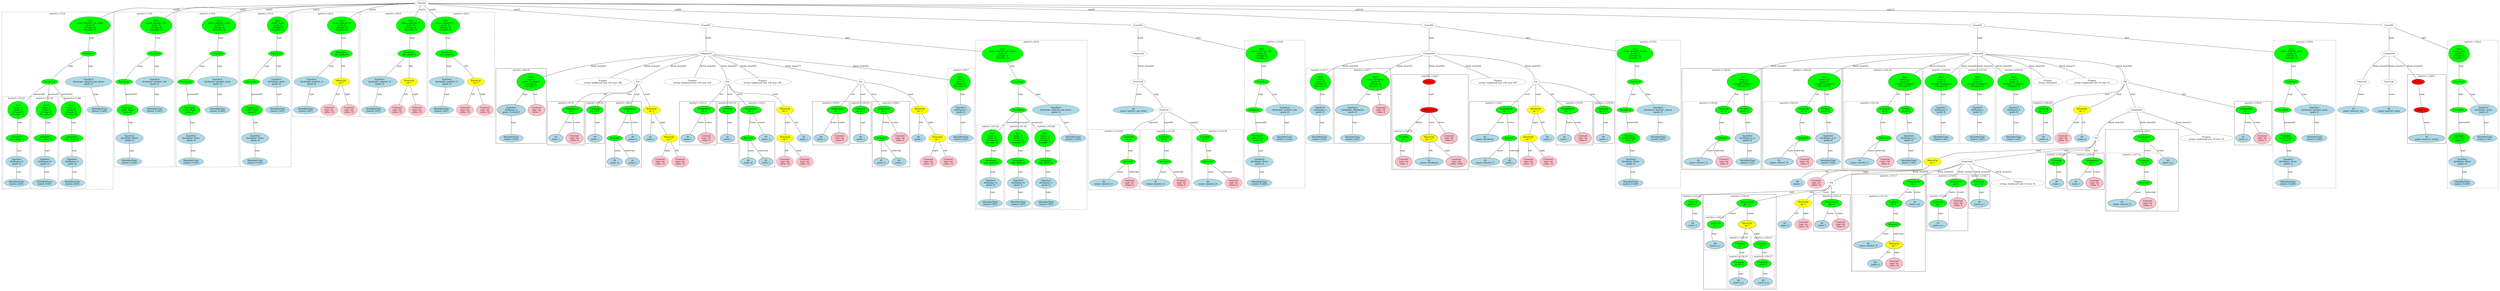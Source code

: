 strict graph "" {
	graph [bb="0,0,13969,1945.1"];
	node [label="\N"];
	subgraph cluster328 {
		graph [bb="13461,986.03,13669,1448.7",
			label="matrix1.c:169:3",
			lheight=0.21,
			lp="13565,1437.2",
			lwidth=1.22
		];
		330	[fillcolor=lightblue,
			height=0.74639,
			label="ID
name: matrix1_return",
			pos="13565,1020.9",
			style=filled,
			width=2.6713];
		329	[fillcolor=red,
			height=0.5,
			label=FuncCall,
			pos="13539,1210.3",
			style=filled,
			width=1.1916];
		329 -- 330	[label=name,
			lp="13566,1126.1",
			pos="13541,1192 13546,1159 13556,1087 13561,1048.1"];
		328	[fillcolor=red,
			height=0.5,
			label=Return,
			pos="13521,1399.7",
			style=filled,
			width=0.95686];
		328 -- 329	[label=expr,
			lp="13542,1315.5",
			pos="13523,1381.4 13526,1345.7 13534,1264.2 13537,1228.5"];
	}
	subgraph cluster315 {
		graph [bb="13677,686.13,13961,1678.7",
			label="matrix1.c:164:5",
			lheight=0.21,
			lp="13819,1667.2",
			lwidth=1.22,
			style=dashed
		];
		320	[fillcolor=lightblue,
			height=0.74639,
			label="IdentifierType
names: ['void']",
			pos="13760,721",
			style="filled,dashed",
			width=1.9053];
		319	[fillcolor=lightblue,
			height=1.041,
			label="TypeDecl
declname: None
quals: []",
			pos="13760,863.34",
			style="filled,dashed",
			width=2.082];
		319 -- 320	[label=type,
			lp="13772,794.37",
			pos="13760,825.84 13760,801.47 13760,770.01 13760,748.13"];
		318	[fillcolor=green,
			height=1.041,
			label="Typename
name: None
quals: []",
			pos="13744,1020.9",
			style="filled,dashed",
			width=1.6303];
		318 -- 319	[label=type,
			lp="13764,936.71",
			pos="13748,983.43 13750,958.56 13754,925.74 13756,900.86"];
		317	[fillcolor=green,
			height=0.5,
			label=ParamList,
			pos="13740,1210.3",
			style="filled,dashed",
			width=1.3179];
		317 -- 318	[label="params[0]",
			lp="13769,1126.1",
			pos="13740,1192 13741,1161.8 13742,1098.9 13743,1058.7"];
		316	[fillcolor=green,
			height=0.5,
			label=FuncDecl,
			pos="13743,1399.7",
			style="filled,dashed",
			width=1.2457];
		316 -- 317	[label=args,
			lp="13752,1315.5",
			pos="13743,1381.4 13742,1345.7 13741,1264.2 13740,1228.5"];
		321	[fillcolor=lightblue,
			height=1.041,
			label="TypeDecl
declname: main
quals: []",
			pos="13879,1210.3",
			style="filled,dashed",
			width=2.0428];
		316 -- 321	[label=type,
			lp="13818,1315.5",
			pos="13755,1382 13777,1351.6 13825,1286.3 13854,1245.8"];
		322	[fillcolor=lightblue,
			height=0.74639,
			label="IdentifierType
names: ['int']",
			pos="13887,1020.9",
			style="filled,dashed",
			width=1.8463];
		321 -- 322	[label=type,
			lp="13894,1126.1",
			pos="13881,1172.7 13882,1136 13885,1080.3 13886,1047.8"];
		315	[fillcolor=green,
			height=1.6303,
			label="Decl
name: main
quals: []
storage: []
funcspec: []",
			pos="13743,1589",
			style="filled,dashed",
			width=1.6106];
		315 -- 316	[label=type,
			lp="13755,1504.9",
			pos="13743,1530.3 13743,1491.6 13743,1443.2 13743,1417.9"];
	}
	subgraph cluster277 {
		graph [bb="11452,686.13,11562,921.21",
			label="matrix1.c:150:26",
			lheight=0.21,
			lp="11507,909.71",
			lwidth=1.31
		];
		278	[fillcolor=lightblue,
			height=0.74639,
			label="ID
name: i",
			pos="11507,721",
			style=filled,
			width=1.1392];
		277	[fillcolor=green,
			height=0.74639,
			label="UnaryOp
op: p++",
			pos="11507,863.34",
			style=filled,
			width=1.316];
		277 -- 278	[label=expr,
			lp="11520,794.37",
			pos="11507,836.27 11507,811.07 11507,773.09 11507,747.93"];
	}
	subgraph cluster280 {
		graph [bb="10362,126.74,10782,778.87",
			label="matrix1.c:151:7",
			lheight=0.21,
			lp="10572,767.37",
			lwidth=1.22
		];
		subgraph cluster282 {
			graph [bb="10370,134.74,10662,642.52",
				label="matrix1.c:151:14",
				lheight=0.21,
				lp="10516,631.02",
				lwidth=1.31,
				style=dashed
			];
			284	[fillcolor=lightblue,
				height=0.74639,
				label="ID
name: matrix1_B",
				pos="10458,305.96",
				style=filled,
				width=2.2195];
			283	[fillcolor=green,
				height=0.5,
				label=ArrayRef,
				pos="10604,442.3",
				style=filled,
				width=1.2277];
			283 -- 284	[label=name,
				lp="10560,379.33",
				pos="10587,425.63 10562,402.44 10514,358.79 10485,331.39"];
			285	[fillcolor=yellow,
				height=0.74639,
				label="BinaryOp
op: *",
				pos="10605,305.96",
				style=filled,
				width=1.3749];
			283 -- 285	[label=subscript,
				lp="10628,379.33",
				pos="10604,424.29 10604,401.27 10605,360 10605,333.05"];
			286	[fillcolor=lightblue,
				height=0.74639,
				label="ID
name: k",
				pos="10497,180.22",
				style=filled,
				width=1.1982];
			285 -- 286	[label=left,
				lp="10572,253.59",
				pos="10584,281.39 10565,259.23 10536,226.27 10517,204.28"];
			287	[fillcolor=pink,
				height=1.041,
				label="Constant
type: int
value: 10",
				pos="10606,180.22",
				style=filled,
				width=1.316];
			285 -- 287	[label=right,
				lp="10618,253.59",
				pos="10605,279.02 10605,261.3 10606,237.57 10606,217.92"];
			282	[fillcolor=green,
				height=0.74639,
				label="UnaryOp
op: &",
				pos="10604,584.65",
				style=filled,
				width=1.316];
			282 -- 283	[label=expr,
				lp="10616,515.67",
				pos="10604,557.58 10604,529.2 10604,484.64 10604,460.4"];
		}
		281	[fillcolor=lightblue,
			height=0.74639,
			label="ID
name: p_b",
			pos="10722,584.65",
			style=filled,
			width=1.4535];
		280	[fillcolor=green,
			height=0.74639,
			label="Assignment
op: =",
			pos="10716,721",
			style=filled,
			width=1.6106];
		280 -- 282	[label=rvalue,
			lp="10687,658.02",
			pos="10696,695.67 10675,671.17 10644,633.62 10624,609.35"];
		280 -- 281	[label=lvalue,
			lp="10736,658.02",
			pos="10717,694.09 10718,670.46 10720,635.69 10721,611.93"];
	}
	subgraph cluster288 {
		graph [bb="10790,399.43,11026,778.87",
			label="matrix1.c:153:8",
			lheight=0.21,
			lp="10908,767.37",
			lwidth=1.22
		];
		subgraph cluster289 {
			graph [bb="10798,407.43,10918,642.52",
				label="matrix1.c:153:8",
				lheight=0.21,
				lp="10858,631.02",
				lwidth=1.22,
				style=dashed
			];
			290	[fillcolor=lightblue,
				height=0.74639,
				label="ID
name: p_c",
				pos="10858,442.3",
				style=filled,
				width=1.4535];
			289	[fillcolor=green,
				height=0.74639,
				label="UnaryOp
op: *",
				pos="10860,584.65",
				style=filled,
				width=1.316];
			289 -- 290	[label=expr,
				lp="10872,515.67",
				pos="10860,557.58 10859,532.37 10859,494.39 10858,469.23"];
		}
		288	[fillcolor=green,
			height=0.74639,
			label="Assignment
op: =",
			pos="10960,721",
			style=filled,
			width=1.6106];
		288 -- 289	[label=lvalue,
			lp="10935,658.02",
			pos="10942,695.36 10924,670.96 10896,633.86 10878,609.68"];
		291	[fillcolor=pink,
			height=1.041,
			label="Constant
type: int
value: 0",
			pos="10972,584.65",
			style=filled,
			width=1.2767];
		288 -- 291	[label=rvalue,
			lp="10983,658.02",
			pos="10962,694.09 10964,673.66 10967,644.9 10969,622.14"];
	}
	subgraph cluster294 {
		graph [bb="10144,396.83,10354,642.52",
			label="matrix1.c:155:13",
			lheight=0.21,
			lp="10249,631.02",
			lwidth=1.31
		];
		295	[fillcolor=lightblue,
			height=0.74639,
			label="ID
name: f",
			pos="10194,442.3",
			style=filled,
			width=1.1589];
		294	[fillcolor=green,
			height=0.74639,
			label="Assignment
op: =",
			pos="10231,584.65",
			style=filled,
			width=1.6106];
		294 -- 295	[label=lvalue,
			lp="10231,515.67",
			pos="10224,557.91 10218,532.59 10207,494.15 10201,468.88"];
		296	[fillcolor=pink,
			height=1.041,
			label="Constant
type: int
value: 0",
			pos="10300,442.3",
			style=filled,
			width=1.2767];
		294 -- 296	[label=rvalue,
			lp="10284,515.67",
			pos="10243,558.23 10255,535.56 10271,502.2 10283,477.25"];
	}
	subgraph cluster300 {
		graph [bb="9388,407.43,9498,642.52",
			label="matrix1.c:155:28",
			lheight=0.21,
			lp="9443,631.02",
			lwidth=1.31
		];
		301	[fillcolor=lightblue,
			height=0.74639,
			label="ID
name: f",
			pos="9443,442.3",
			style=filled,
			width=1.1589];
		300	[fillcolor=green,
			height=0.74639,
			label="UnaryOp
op: p++",
			pos="9443,584.65",
			style=filled,
			width=1.316];
		300 -- 301	[label=expr,
			lp="9455.5,515.67",
			pos="9443,557.58 9443,532.37 9443,494.39 9443,469.23"];
	}
	subgraph cluster302 {
		graph [bb="9506,8,9930,642.52",
			label="matrix1.c:156:10",
			lheight=0.21,
			lp="9718,631.02",
			lwidth=1.31
		];
		subgraph cluster303 {
			graph [bb="9514,271.09,9634,500.17",
				label="matrix1.c:156:10",
				lheight=0.21,
				lp="9574,488.67",
				lwidth=1.31,
				style=dashed
			];
			304	[fillcolor=lightblue,
				height=0.74639,
				label="ID
name: p_c",
				pos="9574,305.96",
				style=filled,
				width=1.4535];
			303	[fillcolor=green,
				height=0.74639,
				label="UnaryOp
op: *",
				pos="9577,442.3",
				style=filled,
				width=1.316];
			303 -- 304	[label=expr,
				lp="9572.5,379.33",
				pos="9567.3,415.91 9564.4,406.87 9561.5,396.52 9560,386.83 9557.2,368.73 9560.9,348.42 9565.2,332.81"];
		}
		subgraph cluster306 {
			graph [bb="9642,16,9778,363.83",
				label="matrix1.c:156:18",
				lheight=0.21,
				lp="9710,352.33",
				lwidth=1.31,
				style=dashed
			];
			subgraph cluster307 {
				graph [bb="9650,24,9770,238.09",
					label="matrix1.c:156:18",
					lheight=0.21,
					lp="9710,226.59",
					lwidth=1.31
				];
				308	[fillcolor=lightblue,
					height=0.74639,
					label="ID
name: p_a",
					pos="9710,58.87",
					style=filled,
					width=1.4535];
				307	[fillcolor=green,
					height=0.74639,
					label="UnaryOp
op: p++",
					pos="9713,180.22",
					style=filled,
					width=1.316];
				307 -- 308	[label=expr,
					lp="9723.5,111.24",
					pos="9712.3,153.32 9711.8,133.44 9711.2,106.1 9710.7,86.128"];
			}
			306	[fillcolor=green,
				height=0.74639,
				label="UnaryOp
op: *",
				pos="9721,305.96",
				style=filled,
				width=1.316];
			306 -- 307	[label=expr,
				lp="9729.5,253.59",
				pos="9719.3,279.02 9718,257.9 9716,228.23 9714.7,207.12"];
		}
		subgraph cluster309 {
			graph [bb="9786,16,9922,363.83",
				label="matrix1.c:156:27",
				lheight=0.21,
				lp="9854,352.33",
				lwidth=1.31,
				style=dashed
			];
			subgraph cluster310 {
				graph [bb="9794,24,9914,238.09",
					label="matrix1.c:156:27",
					lheight=0.21,
					lp="9854,226.59",
					lwidth=1.31
				];
				311	[fillcolor=lightblue,
					height=0.74639,
					label="ID
name: p_b",
					pos="9854,58.87",
					style=filled,
					width=1.4535];
				310	[fillcolor=green,
					height=0.74639,
					label="UnaryOp
op: p++",
					pos="9851,180.22",
					style=filled,
					width=1.316];
				310 -- 311	[label=expr,
					lp="9864.5,111.24",
					pos="9851.7,153.32 9852.2,133.44 9852.8,106.1 9853.3,86.128"];
			}
			309	[fillcolor=green,
				height=0.74639,
				label="UnaryOp
op: *",
				pos="9845,305.96",
				style=filled,
				width=1.316];
			309 -- 310	[label=expr,
				lp="9859.5,253.59",
				pos="9846.3,279.02 9847.3,257.9 9848.7,228.23 9849.7,207.12"];
		}
		302	[fillcolor=green,
			height=0.74639,
			label="Assignment
op: +=",
			pos="9761,584.65",
			style=filled,
			width=1.6106];
		302 -- 303	[label=lvalue,
			lp="9672,515.67",
			pos="9723.6,563.9 9695.8,548.4 9657.8,525.29 9628,500.17 9616.3,490.35 9604.9,477.87 9595.8,467.11"];
		305	[fillcolor=yellow,
			height=0.74639,
			label="BinaryOp
op: *",
			pos="9761,442.3",
			style=filled,
			width=1.3749];
		302 -- 305	[label=rvalue,
			lp="9778,515.67",
			pos="9761,557.58 9761,532.37 9761,494.39 9761,469.23"];
		305 -- 306	[label=left,
			lp="9753.5,379.33",
			pos="9753.4,415.72 9746.3,391.96 9735.8,356.77 9728.7,332.91"];
		305 -- 309	[label=right,
			lp="9816,379.33",
			pos="9776.4,416.66 9791.6,392.42 9814.6,355.63 9829.7,331.44"];
	}
	subgraph cluster312 {
		graph [bb="11034,549.78,11154,778.87",
			label="matrix1.c:158:7",
			lheight=0.21,
			lp="11094,767.37",
			lwidth=1.22
		];
		313	[fillcolor=lightblue,
			height=0.74639,
			label="ID
name: p_c",
			pos="11094,584.65",
			style=filled,
			width=1.4535];
		312	[fillcolor=green,
			height=0.74639,
			label="UnaryOp
op: p++",
			pos="11091,721",
			style=filled,
			width=1.316];
		312 -- 313	[label=expr,
			lp="11104,658.02",
			pos="11092,694.09 11092,670.46 11093,635.69 11093,611.93"];
	}
	subgraph cluster2 {
		graph [bb="8,678.13,630,1868.1",
			label="matrix1.c:72:6",
			lheight=0.21,
			lp="319,1856.6",
			lwidth=1.12,
			style=dashed
		];
		subgraph cluster5 {
			graph [bb="16,686.13,164,1300",
				label="matrix1.c:72:28",
				lheight=0.21,
				lp="90,1288.5",
				lwidth=1.22,
				style=dashed
			];
			8	[fillcolor=lightblue,
				height=0.74639,
				label="IdentifierType
names: ['int']",
				pos="90,721",
				style="filled,dashed",
				width=1.8463];
			7	[fillcolor=lightblue,
				height=1.041,
				label="TypeDecl
declname: A
quals: []",
				pos="90,863.34",
				style="filled,dashed",
				width=1.6892];
			7 -- 8	[label=type,
				lp="102,794.37",
				pos="90,825.84 90,801.47 90,770.01 90,748.13"];
			6	[fillcolor=green,
				height=0.74639,
				label="ArrayDecl
dim_quals: []",
				pos="91,1020.9",
				style="filled,dashed",
				width=1.7678];
			6 -- 7	[label=type,
				lp="103,936.71",
				pos="90.833,993.87 90.669,968.44 90.419,929.51 90.235,900.96"];
			5	[fillcolor=green,
				height=1.6303,
				label="Decl
name: A
quals: []
storage: []
funcspec: []",
				pos="97,1210.3",
				style="filled,dashed",
				width=1.591];
			5 -- 6	[label=type,
				lp="107,1126.1",
				pos="95.151,1151.5 94.042,1116.9 92.686,1074.6 91.833,1047.9"];
		}
		subgraph cluster9 {
			graph [bb="172,686.13,320,1300",
				label="matrix1.c:72:38",
				lheight=0.21,
				lp="246,1288.5",
				lwidth=1.22,
				style=dashed
			];
			12	[fillcolor=lightblue,
				height=0.74639,
				label="IdentifierType
names: ['int']",
				pos="246,721",
				style="filled,dashed",
				width=1.8463];
			11	[fillcolor=lightblue,
				height=1.041,
				label="TypeDecl
declname: B
quals: []",
				pos="246,863.34",
				style="filled,dashed",
				width=1.6892];
			11 -- 12	[label=type,
				lp="258,794.37",
				pos="246,825.84 246,801.47 246,770.01 246,748.13"];
			10	[fillcolor=green,
				height=0.74639,
				label="ArrayDecl
dim_quals: []",
				pos="247,1020.9",
				style="filled,dashed",
				width=1.7678];
			10 -- 11	[label=type,
				lp="259,936.71",
				pos="246.83,993.87 246.67,968.44 246.42,929.51 246.24,900.96"];
			9	[fillcolor=green,
				height=1.6303,
				label="Decl
name: B
quals: []
storage: []
funcspec: []",
				pos="253,1210.3",
				style="filled,dashed",
				width=1.591];
			9 -- 10	[label=type,
				lp="263,1126.1",
				pos="251.15,1151.5 250.04,1116.9 248.69,1074.6 247.83,1047.9"];
		}
		subgraph cluster13 {
			graph [bb="328,686.13,476,1300",
				label="matrix1.c:72:48",
				lheight=0.21,
				lp="402,1288.5",
				lwidth=1.22,
				style=dashed
			];
			16	[fillcolor=lightblue,
				height=0.74639,
				label="IdentifierType
names: ['int']",
				pos="402,721",
				style="filled,dashed",
				width=1.8463];
			15	[fillcolor=lightblue,
				height=1.041,
				label="TypeDecl
declname: C
quals: []",
				pos="401,863.34",
				style="filled,dashed",
				width=1.6892];
			15 -- 16	[label=type,
				lp="414,794.37",
				pos="401.26,825.84 401.43,801.47 401.66,770.01 401.81,748.13"];
			14	[fillcolor=green,
				height=0.74639,
				label="ArrayDecl
dim_quals: []",
				pos="401,1020.9",
				style="filled,dashed",
				width=1.7678];
			14 -- 15	[label=type,
				lp="413,936.71",
				pos="401,993.87 401,968.44 401,929.51 401,900.96"];
			13	[fillcolor=green,
				height=1.6303,
				label="Decl
name: C
quals: []
storage: []
funcspec: []",
				pos="395,1210.3",
				style="filled,dashed",
				width=1.591];
			13 -- 14	[label=type,
				lp="410,1126.1",
				pos="396.85,1151.5 397.96,1116.9 399.31,1074.6 400.17,1047.9"];
		}
		4	[fillcolor=green,
			height=0.5,
			label=ParamList,
			pos="274,1399.7",
			style="filled,dashed",
			width=1.3179];
		4 -- 5	[label="params[0]",
			lp="219,1315.5",
			pos="255.61,1383 233.84,1364.2 196.91,1331.1 168,1300 155.66,1286.7 143.02,1271.5 131.88,1257.5"];
		4 -- 9	[label="params[1]",
			lp="294,1315.5",
			pos="272.06,1381.4 269.22,1356 263.78,1307.5 259.44,1268.8"];
		4 -- 13	[label="params[2]",
			lp="362,1315.5",
			pos="285.8,1382 296.5,1366.8 312.59,1343.5 326,1323 339.19,1302.7 353.29,1280.1 365.28,1260.5"];
		3	[fillcolor=green,
			height=0.5,
			label=FuncDecl,
			pos="495,1589",
			style="filled,dashed",
			width=1.2457];
		3 -- 4	[label=args,
			lp="395.5,1504.9",
			pos="472.41,1573.5 444.65,1555.2 396.6,1522.1 359,1489.4 332.16,1465.9 304.16,1435.3 287.94,1416.9"];
		17	[fillcolor=lightblue,
			height=1.041,
			label="TypeDecl
declname: matrix1_pin_down
quals: []",
			pos="495,1399.7",
			style="filled,dashed",
			width=3.5355];
		3 -- 17	[label=type,
			lp="507,1504.9",
			pos="495,1570.8 495,1540.6 495,1477.7 495,1437.4"];
		18	[fillcolor=lightblue,
			height=0.74639,
			label="IdentifierType
names: ['void']",
			pos="553,1210.3",
			style="filled,dashed",
			width=1.9053];
		17 -- 18	[label=type,
			lp="535,1315.5",
			pos="506.32,1362.1 517.69,1325.3 534.93,1269.6 544.97,1237.2"];
		2	[fillcolor=green,
			height=1.6303,
			label="Decl
name: matrix1_pin_down
quals: []
storage: []
funcspec: []",
			pos="503,1778.4",
			style="filled,dashed",
			width=3.1034];
		2 -- 3	[label=type,
			lp="512,1694.2",
			pos="500.53,1719.7 498.88,1681 496.82,1632.6 495.74,1607.3"];
	}
	subgraph cluster19 {
		graph [bb="638,828.47,970,1868.1",
			label="matrix1.c:73:6",
			lheight=0.21,
			lp="804,1856.6",
			lwidth=1.12,
			style=dashed
		];
		24	[fillcolor=lightblue,
			height=0.74639,
			label="IdentifierType
names: ['void']",
			pos="721,863.34",
			style="filled,dashed",
			width=1.9053];
		23	[fillcolor=lightblue,
			height=1.041,
			label="TypeDecl
declname: None
quals: []",
			pos="721,1020.9",
			style="filled,dashed",
			width=2.082];
		23 -- 24	[label=type,
			lp="733,936.71",
			pos="721,983.04 721,954.47 721,915.6 721,890.25"];
		22	[fillcolor=green,
			height=1.041,
			label="Typename
name: None
quals: []",
			pos="710,1210.3",
			style="filled,dashed",
			width=1.6303];
		22 -- 23	[label=type,
			lp="728,1126.1",
			pos="712.15,1172.7 714.09,1139.7 716.92,1091.4 718.86,1058.4"];
		21	[fillcolor=green,
			height=0.5,
			label=ParamList,
			pos="693,1399.7",
			style="filled,dashed",
			width=1.3179];
		21 -- 22	[label="params[0]",
			lp="729,1315.5",
			pos="694.57,1381.4 697.31,1351.2 703.01,1288.3 706.66,1248.1"];
		20	[fillcolor=green,
			height=0.5,
			label=FuncDecl,
			pos="860,1589",
			style="filled,dashed",
			width=1.2457];
		20 -- 21	[label=args,
			lp="780.5,1504.9",
			pos="839.6,1572.8 816.07,1554.6 777.03,1522.4 749,1489.4 729.56,1466.4 711.92,1436.2 701.83,1417.6"];
		25	[fillcolor=lightblue,
			height=1.041,
			label="TypeDecl
declname: matrix1_init
quals: []",
			pos="860,1399.7",
			style="filled,dashed",
			width=2.8284];
		20 -- 25	[label=type,
			lp="872,1504.9",
			pos="860,1570.8 860,1540.6 860,1477.7 860,1437.4"];
		26	[fillcolor=lightblue,
			height=0.74639,
			label="IdentifierType
names: ['void']",
			pos="860,1210.3",
			style="filled,dashed",
			width=1.9053];
		25 -- 26	[label=type,
			lp="872,1315.5",
			pos="860,1362.1 860,1325.3 860,1269.6 860,1237.2"];
		19	[fillcolor=green,
			height=1.6303,
			label="Decl
name: matrix1_init
quals: []
storage: []
funcspec: []",
			pos="868,1778.4",
			style="filled,dashed",
			width=2.3963];
		19 -- 20	[label=type,
			lp="877,1694.2",
			pos="865.53,1719.7 863.88,1681 861.82,1632.6 860.74,1607.3"];
	}
	subgraph cluster27 {
		graph [bb="978,828.47,1324,1868.1",
			label="matrix1.c:74:6",
			lheight=0.21,
			lp="1151,1856.6",
			lwidth=1.12,
			style=dashed
		];
		32	[fillcolor=lightblue,
			height=0.74639,
			label="IdentifierType
names: ['void']",
			pos="1061,863.34",
			style="filled,dashed",
			width=1.9053];
		31	[fillcolor=lightblue,
			height=1.041,
			label="TypeDecl
declname: None
quals: []",
			pos="1061,1020.9",
			style="filled,dashed",
			width=2.082];
		31 -- 32	[label=type,
			lp="1073,936.71",
			pos="1061,983.04 1061,954.47 1061,915.6 1061,890.25"];
		30	[fillcolor=green,
			height=1.041,
			label="Typename
name: None
quals: []",
			pos="1049,1210.3",
			style="filled,dashed",
			width=1.6303];
		30 -- 31	[label=type,
			lp="1067,1126.1",
			pos="1051.3,1172.7 1053.5,1139.7 1056.6,1091.4 1058.7,1058.4"];
		29	[fillcolor=green,
			height=0.5,
			label=ParamList,
			pos="1033,1399.7",
			style="filled,dashed",
			width=1.3179];
		29 -- 30	[label="params[0]",
			lp="1069,1315.5",
			pos="1034.5,1381.4 1037.1,1351.2 1042.4,1288.3 1045.9,1248.1"];
		28	[fillcolor=green,
			height=0.5,
			label=FuncDecl,
			pos="1207,1589",
			style="filled,dashed",
			width=1.2457];
		28 -- 29	[label=args,
			lp="1121.5,1504.9",
			pos="1185.2,1573 1160.1,1555.1 1118.5,1523.1 1089,1489.4 1069.1,1466.6 1051.5,1436.1 1041.5,1417.4"];
		33	[fillcolor=lightblue,
			height=1.041,
			label="TypeDecl
declname: matrix1_main
quals: []",
			pos="1207,1399.7",
			style="filled,dashed",
			width=3.0248];
		28 -- 33	[label=type,
			lp="1219,1504.9",
			pos="1207,1570.8 1207,1540.6 1207,1477.7 1207,1437.4"];
		34	[fillcolor=lightblue,
			height=0.74639,
			label="IdentifierType
names: ['void']",
			pos="1207,1210.3",
			style="filled,dashed",
			width=1.9053];
		33 -- 34	[label=type,
			lp="1219,1315.5",
			pos="1207,1362.1 1207,1325.3 1207,1269.6 1207,1237.2"];
		27	[fillcolor=green,
			height=1.6303,
			label="Decl
name: matrix1_main
quals: []
storage: []
funcspec: []",
			pos="1215,1778.4",
			style="filled,dashed",
			width=2.5731];
		27 -- 28	[label=type,
			lp="1224,1694.2",
			pos="1212.5,1719.7 1210.9,1681 1208.8,1632.6 1207.7,1607.3"];
	}
	subgraph cluster35 {
		graph [bb="1332,828.47,1616,1868.1",
			label="matrix1.c:75:5",
			lheight=0.21,
			lp="1474,1856.6",
			lwidth=1.12,
			style=dashed
		];
		40	[fillcolor=lightblue,
			height=0.74639,
			label="IdentifierType
names: ['void']",
			pos="1415,863.34",
			style="filled,dashed",
			width=1.9053];
		39	[fillcolor=lightblue,
			height=1.041,
			label="TypeDecl
declname: None
quals: []",
			pos="1415,1020.9",
			style="filled,dashed",
			width=2.082];
		39 -- 40	[label=type,
			lp="1427,936.71",
			pos="1415,983.04 1415,954.47 1415,915.6 1415,890.25"];
		38	[fillcolor=green,
			height=1.041,
			label="Typename
name: None
quals: []",
			pos="1399,1210.3",
			style="filled,dashed",
			width=1.6303];
		38 -- 39	[label=type,
			lp="1419,1126.1",
			pos="1402.1,1172.7 1404.9,1139.7 1409.1,1091.4 1411.9,1058.4"];
		37	[fillcolor=green,
			height=0.5,
			label=ParamList,
			pos="1395,1399.7",
			style="filled,dashed",
			width=1.3179];
		37 -- 38	[label="params[0]",
			lp="1425,1315.5",
			pos="1395.4,1381.4 1396,1351.2 1397.4,1288.3 1398.2,1248.1"];
		36	[fillcolor=green,
			height=0.5,
			label=FuncDecl,
			pos="1534,1589",
			style="filled,dashed",
			width=1.2457];
		36 -- 37	[label=args,
			lp="1480.5,1504.9",
			pos="1519.2,1571.8 1502,1552.7 1473.2,1519.7 1451,1489.4 1433.4,1465.2 1415.4,1435.6 1404.7,1417.5"];
		41	[fillcolor=lightblue,
			height=1.041,
			label="TypeDecl
declname: main
quals: []",
			pos="1534,1399.7",
			style="filled,dashed",
			width=2.0428];
		36 -- 41	[label=type,
			lp="1546,1504.9",
			pos="1534,1570.8 1534,1540.6 1534,1477.7 1534,1437.4"];
		42	[fillcolor=lightblue,
			height=0.74639,
			label="IdentifierType
names: ['int']",
			pos="1542,1210.3",
			style="filled,dashed",
			width=1.8463];
		41 -- 42	[label=type,
			lp="1550,1315.5",
			pos="1535.6,1362.1 1537.1,1325.3 1539.5,1269.6 1540.9,1237.2"];
		35	[fillcolor=green,
			height=1.6303,
			label="Decl
name: main
quals: []
storage: []
funcspec: []",
			pos="1542,1778.4",
			style="filled,dashed",
			width=1.6106];
		35 -- 36	[label=type,
			lp="1551,1694.2",
			pos="1539.5,1719.7 1537.9,1681 1535.8,1632.6 1534.7,1607.3"];
	}
	subgraph cluster43 {
		graph [bb="1624,1164.8,1998,1868.1",
			label="matrix1.c:82:5",
			lheight=0.21,
			lp="1811,1856.6",
			lwidth=1.12,
			style=dashed
		];
		46	[fillcolor=lightblue,
			height=0.74639,
			label="IdentifierType
names: ['int']",
			pos="1698,1210.3",
			style="filled,dashed",
			width=1.8463];
		45	[fillcolor=lightblue,
			height=1.041,
			label="TypeDecl
declname: matrix1_A
quals: []",
			pos="1732,1399.7",
			style="filled,dashed",
			width=2.6713];
		45 -- 46	[label=type,
			lp="1731,1315.5",
			pos="1725.4,1362.1 1718.7,1325.3 1708.6,1269.6 1702.7,1237.2"];
		44	[fillcolor=green,
			height=0.74639,
			label="ArrayDecl
dim_quals: []",
			pos="1898,1589",
			style="filled,dashed",
			width=1.7678];
		44 -- 45	[label=type,
			lp="1842,1504.9",
			pos="1876.3,1563.5 1847.3,1530.8 1795.7,1472.6 1762.7,1435.4"];
		47	[fillcolor=yellow,
			height=0.74639,
			label="BinaryOp
op: *",
			pos="1898,1399.7",
			style="filled,dashed",
			width=1.3749];
		44 -- 47	[label=dim,
			lp="1909,1504.9",
			pos="1898,1562 1898,1526.3 1898,1462.5 1898,1426.8"];
		48	[fillcolor=pink,
			height=1.041,
			label="Constant
type: int
value: 10",
			pos="1830,1210.3",
			style="filled,dashed",
			width=1.316];
		47 -- 48	[label=left,
			lp="1880.5,1315.5",
			pos="1888.7,1373 1876.8,1340.2 1856.2,1283.4 1842.8,1246.5"];
		49	[fillcolor=pink,
			height=1.041,
			label="Constant
type: int
value: 10",
			pos="1943,1210.3",
			style="filled,dashed",
			width=1.316];
		47 -- 49	[label=right,
			lp="1933,1315.5",
			pos="1904.2,1373 1912,1340.4 1925.5,1284 1934.4,1247.2"];
		43	[fillcolor=green,
			height=1.6303,
			label="Decl
name: matrix1_A
quals: []
storage: []
funcspec: []",
			pos="1908,1778.4",
			style="filled,dashed",
			width=2.2195];
		43 -- 44	[label=type,
			lp="1916,1694.2",
			pos="1904.9,1719.7 1903.1,1685 1900.8,1642.7 1899.4,1616"];
	}
	subgraph cluster50 {
		graph [bb="2006,1164.8,2380,1868.1",
			label="matrix1.c:83:5",
			lheight=0.21,
			lp="2193,1856.6",
			lwidth=1.12,
			style=dashed
		];
		53	[fillcolor=lightblue,
			height=0.74639,
			label="IdentifierType
names: ['int']",
			pos="2080,1210.3",
			style="filled,dashed",
			width=1.8463];
		52	[fillcolor=lightblue,
			height=1.041,
			label="TypeDecl
declname: matrix1_B
quals: []",
			pos="2114,1399.7",
			style="filled,dashed",
			width=2.6517];
		52 -- 53	[label=type,
			lp="2113,1315.5",
			pos="2107.4,1362.1 2100.7,1325.3 2090.6,1269.6 2084.7,1237.2"];
		51	[fillcolor=green,
			height=0.74639,
			label="ArrayDecl
dim_quals: []",
			pos="2279,1589",
			style="filled,dashed",
			width=1.7678];
		51 -- 52	[label=type,
			lp="2224,1504.9",
			pos="2257.4,1563.5 2228.6,1530.8 2177.4,1472.6 2144.6,1435.4"];
		54	[fillcolor=yellow,
			height=0.74639,
			label="BinaryOp
op: *",
			pos="2279,1399.7",
			style="filled,dashed",
			width=1.3749];
		51 -- 54	[label=dim,
			lp="2290,1504.9",
			pos="2279,1562 2279,1526.3 2279,1462.5 2279,1426.8"];
		55	[fillcolor=pink,
			height=1.041,
			label="Constant
type: int
value: 10",
			pos="2212,1210.3",
			style="filled,dashed",
			width=1.316];
		54 -- 55	[label=left,
			lp="2261.5,1315.5",
			pos="2269.8,1373 2258.1,1340.2 2237.8,1283.4 2224.6,1246.5"];
		56	[fillcolor=pink,
			height=1.041,
			label="Constant
type: int
value: 10",
			pos="2325,1210.3",
			style="filled,dashed",
			width=1.316];
		54 -- 56	[label=right,
			lp="2314,1315.5",
			pos="2285.3,1373 2293.3,1340.4 2307.1,1284 2316.2,1247.2"];
		50	[fillcolor=green,
			height=1.6303,
			label="Decl
name: matrix1_B
quals: []
storage: []
funcspec: []",
			pos="2290,1778.4",
			style="filled,dashed",
			width=2.2195];
		50 -- 51	[label=type,
			lp="2298,1694.2",
			pos="2286.6,1719.7 2284.6,1685 2282.1,1642.7 2280.5,1616"];
	}
	subgraph cluster57 {
		graph [bb="2388,1164.8,2762,1868.1",
			label="matrix1.c:84:5",
			lheight=0.21,
			lp="2575,1856.6",
			lwidth=1.12,
			style=dashed
		];
		60	[fillcolor=lightblue,
			height=0.74639,
			label="IdentifierType
names: ['int']",
			pos="2462,1210.3",
			style="filled,dashed",
			width=1.8463];
		59	[fillcolor=lightblue,
			height=1.041,
			label="TypeDecl
declname: matrix1_C
quals: []",
			pos="2491,1399.7",
			style="filled,dashed",
			width=2.6517];
		59 -- 60	[label=type,
			lp="2492,1315.5",
			pos="2485.3,1362.1 2479.7,1325.3 2471,1269.6 2466,1237.2"];
		58	[fillcolor=green,
			height=0.74639,
			label="ArrayDecl
dim_quals: []",
			pos="2491,1589",
			style="filled,dashed",
			width=1.7678];
		58 -- 59	[label=type,
			lp="2503,1504.9",
			pos="2491,1562 2491,1529.6 2491,1474.1 2491,1437.4"];
		61	[fillcolor=yellow,
			height=0.74639,
			label="BinaryOp
op: *",
			pos="2654,1399.7",
			style="filled,dashed",
			width=1.3749];
		58 -- 61	[label=dim,
			lp="2599,1504.9",
			pos="2518.7,1564.8 2540.7,1545.7 2571.4,1517.4 2595,1489.4 2612,1469.1 2628.4,1443.8 2639.6,1425.4"];
		62	[fillcolor=pink,
			height=1.041,
			label="Constant
type: int
value: 10",
			pos="2594,1210.3",
			style="filled,dashed",
			width=1.316];
		61 -- 62	[label=left,
			lp="2639.5,1315.5",
			pos="2645.8,1373 2635.3,1340.3 2617.2,1283.7 2605.4,1246.9"];
		63	[fillcolor=pink,
			height=1.041,
			label="Constant
type: int
value: 10",
			pos="2707,1210.3",
			style="filled,dashed",
			width=1.316];
		61 -- 63	[label=right,
			lp="2692,1315.5",
			pos="2661.3,1373 2670.5,1340.4 2686.4,1284 2696.8,1247.2"];
		57	[fillcolor=green,
			height=1.6303,
			label="Decl
name: matrix1_C
quals: []
storage: []
funcspec: []",
			pos="2483,1778.4",
			style="filled,dashed",
			width=2.2195];
		57 -- 58	[label=type,
			lp="2499,1694.2",
			pos="2485.5,1719.7 2486.9,1685 2488.8,1642.7 2489.9,1616"];
	}
	subgraph cluster65 {
		graph [bb="5504,541.78,6126,1678.7",
			label="matrix1.c:91:6",
			lheight=0.21,
			lp="5815,1667.2",
			lwidth=1.12,
			style=dashed
		];
		subgraph cluster68 {
			graph [bb="5512,549.78,5660,1110.6",
				label="matrix1.c:91:28",
				lheight=0.21,
				lp="5586,1099.1",
				lwidth=1.22,
				style=dashed
			];
			71	[fillcolor=lightblue,
				height=0.74639,
				label="IdentifierType
names: ['int']",
				pos="5586,584.65",
				style="filled,dashed",
				width=1.8463];
			70	[fillcolor=lightblue,
				height=1.041,
				label="TypeDecl
declname: A
quals: []",
				pos="5586,721",
				style="filled,dashed",
				width=1.6892];
			70 -- 71	[label=type,
				lp="5598,658.02",
				pos="5586,683.29 5586,660.6 5586,632.03 5586,611.67"];
			69	[fillcolor=green,
				height=0.74639,
				label="ArrayDecl
dim_quals: []",
				pos="5587,863.34",
				style="filled,dashed",
				width=1.7678];
			69 -- 70	[label=type,
				lp="5599,794.37",
				pos="5586.8,836.27 5586.7,814.4 5586.4,782.9 5586.3,758.51"];
			68	[fillcolor=green,
				height=1.6303,
				label="Decl
name: A
quals: []
storage: []
funcspec: []",
				pos="5593,1020.9",
				style="filled,dashed",
				width=1.591];
			68 -- 69	[label=type,
				lp="5602,936.71",
				pos="5590.8,961.98 5589.8,937.45 5588.8,910.09 5588,890.59"];
		}
		subgraph cluster72 {
			graph [bb="5668,549.78,5816,1110.6",
				label="matrix1.c:91:38",
				lheight=0.21,
				lp="5742,1099.1",
				lwidth=1.22,
				style=dashed
			];
			75	[fillcolor=lightblue,
				height=0.74639,
				label="IdentifierType
names: ['int']",
				pos="5742,584.65",
				style="filled,dashed",
				width=1.8463];
			74	[fillcolor=lightblue,
				height=1.041,
				label="TypeDecl
declname: B
quals: []",
				pos="5742,721",
				style="filled,dashed",
				width=1.6892];
			74 -- 75	[label=type,
				lp="5754,658.02",
				pos="5742,683.29 5742,660.6 5742,632.03 5742,611.67"];
			73	[fillcolor=green,
				height=0.74639,
				label="ArrayDecl
dim_quals: []",
				pos="5742,863.34",
				style="filled,dashed",
				width=1.7678];
			73 -- 74	[label=type,
				lp="5754,794.37",
				pos="5742,836.27 5742,814.4 5742,782.9 5742,758.51"];
			72	[fillcolor=green,
				height=1.6303,
				label="Decl
name: B
quals: []
storage: []
funcspec: []",
				pos="5742,1020.9",
				style="filled,dashed",
				width=1.591];
			72 -- 73	[label=type,
				lp="5754,936.71",
				pos="5742,961.98 5742,937.45 5742,910.09 5742,890.59"];
		}
		subgraph cluster76 {
			graph [bb="5824,549.78,5972,1110.6",
				label="matrix1.c:91:48",
				lheight=0.21,
				lp="5898,1099.1",
				lwidth=1.22,
				style=dashed
			];
			79	[fillcolor=lightblue,
				height=0.74639,
				label="IdentifierType
names: ['int']",
				pos="5898,584.65",
				style="filled,dashed",
				width=1.8463];
			78	[fillcolor=lightblue,
				height=1.041,
				label="TypeDecl
declname: C
quals: []",
				pos="5897,721",
				style="filled,dashed",
				width=1.6892];
			78 -- 79	[label=type,
				lp="5910,658.02",
				pos="5897.3,683.29 5897.4,660.6 5897.7,632.03 5897.8,611.67"];
			77	[fillcolor=green,
				height=0.74639,
				label="ArrayDecl
dim_quals: []",
				pos="5897,863.34",
				style="filled,dashed",
				width=1.7678];
			77 -- 78	[label=type,
				lp="5909,794.37",
				pos="5897,836.27 5897,814.4 5897,782.9 5897,758.51"];
			76	[fillcolor=green,
				height=1.6303,
				label="Decl
name: C
quals: []
storage: []
funcspec: []",
				pos="5892,1020.9",
				style="filled,dashed",
				width=1.591];
			76 -- 77	[label=type,
				lp="5907,936.71",
				pos="5893.9,961.98 5894.7,937.45 5895.5,910.09 5896.2,890.59"];
		}
		67	[fillcolor=green,
			height=0.5,
			label=ParamList,
			pos="5742,1210.3",
			style="filled,dashed",
			width=1.3179];
		67 -- 68	[label="params[0]",
			lp="5709,1126.1",
			pos="5728.8,1192.7 5706.6,1164.7 5661,1107.4 5628.8,1066.9"];
		67 -- 72	[label="params[1]",
			lp="5770,1126.1",
			pos="5742,1192 5742,1166.7 5742,1118.5 5742,1079.8"];
		67 -- 76	[label="params[2]",
			lp="5841,1126.1",
			pos="5755.3,1192.7 5777.7,1164.7 5823.5,1107.4 5856,1066.9"];
		66	[fillcolor=green,
			height=0.5,
			label=FuncDecl,
			pos="5742,1399.7",
			style="filled,dashed",
			width=1.2457];
		66 -- 67	[label=args,
			lp="5753.5,1315.5",
			pos="5742,1381.4 5742,1345.7 5742,1264.2 5742,1228.5"];
		80	[fillcolor=lightblue,
			height=1.041,
			label="TypeDecl
declname: matrix1_pin_down
quals: []",
			pos="5951,1210.3",
			style="filled,dashed",
			width=3.5355];
		66 -- 80	[label=type,
			lp="5853,1315.5",
			pos="5759.5,1383 5792.8,1353.1 5866.3,1287.2 5912,1246.3"];
		81	[fillcolor=lightblue,
			height=0.74639,
			label="IdentifierType
names: ['void']",
			pos="6049,1020.9",
			style="filled,dashed",
			width=1.9053];
		80 -- 81	[label=type,
			lp="6010,1126.1",
			pos="5969.9,1173.2 5989.2,1136.3 6018.7,1079.9 6035.7,1047.4"];
		65	[fillcolor=green,
			height=1.6303,
			label="Decl
name: matrix1_pin_down
quals: []
storage: []
funcspec: []",
			pos="5683,1589",
			style="filled,dashed",
			width=3.1034];
		65 -- 66	[label=type,
			lp="5723,1504.9",
			pos="5700.9,1531.1 5713.2,1492.1 5728.7,1443 5736.7,1417.6"];
	}
	subgraph cluster83 {
		graph [bb="5348,986.03,5496,1489.4",
			label="matrix1.c:93:7",
			lheight=0.21,
			lp="5422,1477.9",
			lwidth=1.12,
			style=dashed
		];
		85	[fillcolor=lightblue,
			height=0.74639,
			label="IdentifierType
names: ['int']",
			pos="5422,1020.9",
			style="filled,dashed",
			width=1.8463];
		84	[fillcolor=lightblue,
			height=1.041,
			label="TypeDecl
declname: i
quals: []",
			pos="5420,1210.3",
			style="filled,dashed",
			width=1.5713];
		84 -- 85	[label=type,
			lp="5433,1126.1",
			pos="5420.4,1172.7 5420.8,1136 5421.4,1080.3 5421.7,1047.8"];
		83	[fillcolor=green,
			height=1.6303,
			label="Decl
name: i
quals: []
storage: []
funcspec: []",
			pos="5417,1399.7",
			style="filled,dashed",
			width=1.591];
		83 -- 84	[label=type,
			lp="5431,1315.5",
			pos="5417.9,1340.9 5418.4,1310.6 5419,1274.3 5419.4,1247.9"];
	}
	subgraph cluster86 {
		graph [bb="2770,986.03,3048,1489.4",
			label="matrix1.c:94:16",
			lheight=0.21,
			lp="2909,1477.9",
			lwidth=1.22
		];
		88	[fillcolor=lightblue,
			height=0.74639,
			label="IdentifierType
names: ['int']",
			pos="2854,1020.9",
			style="filled,dashed",
			width=1.8463];
		87	[fillcolor=lightblue,
			height=1.041,
			label="TypeDecl
declname: x
quals: ['volatile']",
			pos="2854,1210.3",
			style=filled,
			width=2.1017];
		87 -- 88	[label=type,
			lp="2866,1126.1",
			pos="2854,1172.7 2854,1136 2854,1080.3 2854,1047.8"];
		86	[fillcolor=green,
			height=1.6303,
			label="Decl
name: x
quals: ['volatile']
storage: []
funcspec: []",
			pos="2964,1399.7",
			style=filled,
			width=2.1017];
		86 -- 87	[label=type,
			lp="2931,1315.5",
			pos="2933.1,1346 2914.4,1314.1 2891.1,1274.5 2874.6,1246.4"];
		89	[fillcolor=pink,
			height=1.041,
			label="Constant
type: int
value: 1",
			pos="2994,1210.3",
			style=filled,
			width=1.2767];
		86 -- 89	[label=init,
			lp="2988.5,1315.5",
			pos="2973.2,1341.2 2978.1,1310.7 2983.9,1274.3 2988.2,1247.7"];
	}
	subgraph cluster92 {
		graph [bb="3056,975.43,3264,1268.2",
			label="matrix1.c:97:9",
			lheight=0.21,
			lp="3160,1256.7",
			lwidth=1.12
		];
		93	[fillcolor=lightblue,
			height=0.74639,
			label="ID
name: i",
			pos="3105,1020.9",
			style=filled,
			width=1.1392];
		92	[fillcolor=green,
			height=0.74639,
			label="Assignment
op: =",
			pos="3198,1210.3",
			style=filled,
			width=1.6106];
		92 -- 93	[label=lvalue,
			lp="3177,1126.1",
			pos="3185.5,1184 3167.6,1148.1 3135.1,1082.5 3117.3,1046.8"];
		94	[fillcolor=pink,
			height=1.041,
			label="Constant
type: int
value: 0",
			pos="3210,1020.9",
			style=filled,
			width=1.2767];
		92 -- 94	[label=rvalue,
			lp="3221,1126.1",
			pos="3199.7,1183.2 3201.7,1150.7 3205.3,1095 3207.7,1058.3"];
	}
	subgraph cluster100 {
		graph [bb="3272,986.03,3382,1268.2",
			label="matrix1.c:97:30",
			lheight=0.21,
			lp="3327,1256.7",
			lwidth=1.22
		];
		101	[fillcolor=lightblue,
			height=0.74639,
			label="ID
name: i",
			pos="3327,1020.9",
			style=filled,
			width=1.1392];
		100	[fillcolor=green,
			height=0.74639,
			label="UnaryOp
op: p++",
			pos="3327,1210.3",
			style=filled,
			width=1.316];
		100 -- 101	[label=expr,
			lp="3339.5,1126.1",
			pos="3327,1183.2 3327,1147.5 3327,1083.8 3327,1048"];
	}
	subgraph cluster102 {
		graph [bb="3390,828.47,3598,1268.2",
			label="matrix1.c:98:5",
			lheight=0.21,
			lp="3494,1256.7",
			lwidth=1.12
		];
		104	[fillcolor=lightblue,
			height=0.74639,
			label="ID
name: A",
			pos="3443,863.34",
			style=filled,
			width=1.2374];
		103	[fillcolor=green,
			height=0.5,
			label=ArrayRef,
			pos="3442,1020.9",
			style=filled,
			width=1.2277];
		103 -- 104	[label=name,
			lp="3458.5,936.71",
			pos="3442.1,1002.7 3442.3,975.45 3442.6,922.36 3442.8,890.46"];
		105	[fillcolor=lightblue,
			height=0.74639,
			label="ID
name: i",
			pos="3547,863.34",
			style=filled,
			width=1.1392];
		103 -- 105	[label=subscript,
			lp="3525.5,936.71",
			pos="3453.2,1003.3 3471.9,975.59 3509.4,920.04 3530.9,888.21"];
		102	[fillcolor=green,
			height=0.74639,
			label="Assignment
op: =",
			pos="3531,1210.3",
			style=filled,
			width=1.6106];
		102 -- 103	[label=lvalue,
			lp="3512,1126.1",
			pos="3518.8,1183.6 3500.3,1144.6 3465.6,1071.5 3450,1038.7"];
		106	[fillcolor=lightblue,
			height=0.74639,
			label="ID
name: x",
			pos="3547,1020.9",
			style=filled,
			width=1.1982];
		102 -- 106	[label=rvalue,
			lp="3556,1126.1",
			pos="3533.2,1183.2 3536.3,1147.5 3541.7,1083.8 3544.8,1048"];
	}
	subgraph cluster109 {
		graph [bb="3818,975.43,4026,1268.2",
			label="matrix1.c:101:9",
			lheight=0.21,
			lp="3922,1256.7",
			lwidth=1.22
		];
		110	[fillcolor=lightblue,
			height=0.74639,
			label="ID
name: i",
			pos="3867,1020.9",
			style=filled,
			width=1.1392];
		109	[fillcolor=green,
			height=0.74639,
			label="Assignment
op: =",
			pos="3960,1210.3",
			style=filled,
			width=1.6106];
		109 -- 110	[label=lvalue,
			lp="3939,1126.1",
			pos="3947.5,1184 3929.6,1148.1 3897.1,1082.5 3879.3,1046.8"];
		111	[fillcolor=pink,
			height=1.041,
			label="Constant
type: int
value: 0",
			pos="3972,1020.9",
			style=filled,
			width=1.2767];
		109 -- 111	[label=rvalue,
			lp="3983,1126.1",
			pos="3961.7,1183.2 3963.7,1150.7 3967.3,1095 3969.7,1058.3"];
	}
	subgraph cluster117 {
		graph [bb="4034,986.03,4144,1268.2",
			label="matrix1.c:101:31",
			lheight=0.21,
			lp="4089,1256.7",
			lwidth=1.31
		];
		118	[fillcolor=lightblue,
			height=0.74639,
			label="ID
name: i",
			pos="4089,1020.9",
			style=filled,
			width=1.1392];
		117	[fillcolor=green,
			height=0.74639,
			label="UnaryOp
op: p++",
			pos="4089,1210.3",
			style=filled,
			width=1.316];
		117 -- 118	[label=expr,
			lp="4101.5,1126.1",
			pos="4089,1183.2 4089,1147.5 4089,1083.8 4089,1048"];
	}
	subgraph cluster119 {
		graph [bb="4152,828.47,4360,1268.2",
			label="matrix1.c:102:5",
			lheight=0.21,
			lp="4256,1256.7",
			lwidth=1.22
		];
		121	[fillcolor=lightblue,
			height=0.74639,
			label="ID
name: B",
			pos="4205,863.34",
			style=filled,
			width=1.2374];
		120	[fillcolor=green,
			height=0.5,
			label=ArrayRef,
			pos="4204,1020.9",
			style=filled,
			width=1.2277];
		120 -- 121	[label=name,
			lp="4220.5,936.71",
			pos="4204.1,1002.7 4204.3,975.45 4204.6,922.36 4204.8,890.46"];
		122	[fillcolor=lightblue,
			height=0.74639,
			label="ID
name: i",
			pos="4309,863.34",
			style=filled,
			width=1.1392];
		120 -- 122	[label=subscript,
			lp="4287.5,936.71",
			pos="4215.2,1003.3 4233.9,975.59 4271.4,920.04 4292.9,888.21"];
		119	[fillcolor=green,
			height=0.74639,
			label="Assignment
op: =",
			pos="4218,1210.3",
			style=filled,
			width=1.6106];
		119 -- 120	[label=lvalue,
			lp="4230,1126.1",
			pos="4216.1,1183.2 4213.1,1144.3 4207.7,1072.1 4205.3,1039.1"];
		123	[fillcolor=lightblue,
			height=0.74639,
			label="ID
name: x",
			pos="4309,1020.9",
			style=filled,
			width=1.1982];
		119 -- 123	[label=rvalue,
			lp="4278,1126.1",
			pos="4230.3,1184 4247.7,1148.1 4279.6,1082.5 4296.9,1046.8"];
	}
	subgraph cluster126 {
		graph [bb="4580,975.43,4788,1268.2",
			label="matrix1.c:105:9",
			lheight=0.21,
			lp="4684,1256.7",
			lwidth=1.22
		];
		127	[fillcolor=lightblue,
			height=0.74639,
			label="ID
name: i",
			pos="4629,1020.9",
			style=filled,
			width=1.1392];
		126	[fillcolor=green,
			height=0.74639,
			label="Assignment
op: =",
			pos="4722,1210.3",
			style=filled,
			width=1.6106];
		126 -- 127	[label=lvalue,
			lp="4701,1126.1",
			pos="4709.5,1184 4691.6,1148.1 4659.1,1082.5 4641.3,1046.8"];
		128	[fillcolor=pink,
			height=1.041,
			label="Constant
type: int
value: 0",
			pos="4734,1020.9",
			style=filled,
			width=1.2767];
		126 -- 128	[label=rvalue,
			lp="4745,1126.1",
			pos="4723.7,1183.2 4725.7,1150.7 4729.3,1095 4731.7,1058.3"];
	}
	subgraph cluster134 {
		graph [bb="4796,986.03,4906,1268.2",
			label="matrix1.c:105:31",
			lheight=0.21,
			lp="4851,1256.7",
			lwidth=1.31
		];
		135	[fillcolor=lightblue,
			height=0.74639,
			label="ID
name: i",
			pos="4851,1020.9",
			style=filled,
			width=1.1392];
		134	[fillcolor=green,
			height=0.74639,
			label="UnaryOp
op: p++",
			pos="4851,1210.3",
			style=filled,
			width=1.316];
		134 -- 135	[label=expr,
			lp="4863.5,1126.1",
			pos="4851,1183.2 4851,1147.5 4851,1083.8 4851,1048"];
	}
	subgraph cluster136 {
		graph [bb="4914,828.47,5128,1268.2",
			label="matrix1.c:106:5",
			lheight=0.21,
			lp="5021,1256.7",
			lwidth=1.22
		];
		138	[fillcolor=lightblue,
			height=0.74639,
			label="ID
name: C",
			pos="4967,863.34",
			style=filled,
			width=1.2374];
		137	[fillcolor=green,
			height=0.5,
			label=ArrayRef,
			pos="4966,1020.9",
			style=filled,
			width=1.2277];
		137 -- 138	[label=name,
			lp="4982.5,936.71",
			pos="4966.1,1002.7 4966.3,975.45 4966.6,922.36 4966.8,890.46"];
		139	[fillcolor=lightblue,
			height=0.74639,
			label="ID
name: i",
			pos="5071,863.34",
			style=filled,
			width=1.1392];
		137 -- 139	[label=subscript,
			lp="5049.5,936.71",
			pos="4977.2,1003.3 4995.9,975.59 5033.4,920.04 5054.9,888.21"];
		136	[fillcolor=green,
			height=0.74639,
			label="Assignment
op: =",
			pos="4980,1210.3",
			style=filled,
			width=1.6106];
		136 -- 137	[label=lvalue,
			lp="4992,1126.1",
			pos="4978.1,1183.2 4975.1,1144.3 4969.7,1072.1 4967.3,1039.1"];
		140	[fillcolor=pink,
			height=1.041,
			label="Constant
type: int
value: 0",
			pos="5074,1020.9",
			style=filled,
			width=1.2767];
		136 -- 140	[label=rvalue,
			lp="5042,1126.1",
			pos="4992.7,1184 5009.3,1150.9 5038.4,1092.9 5056.9,1056"];
	}
	subgraph cluster142 {
		graph [bb="7016,686.13,7348,1678.7",
			label="matrix1.c:110:6",
			lheight=0.21,
			lp="7182,1667.2",
			lwidth=1.22,
			style=dashed
		];
		147	[fillcolor=lightblue,
			height=0.74639,
			label="IdentifierType
names: ['void']",
			pos="7099,721",
			style="filled,dashed",
			width=1.9053];
		146	[fillcolor=lightblue,
			height=1.041,
			label="TypeDecl
declname: None
quals: []",
			pos="7099,863.34",
			style="filled,dashed",
			width=2.082];
		146 -- 147	[label=type,
			lp="7111,794.37",
			pos="7099,825.84 7099,801.47 7099,770.01 7099,748.13"];
		145	[fillcolor=green,
			height=1.041,
			label="Typename
name: None
quals: []",
			pos="7088,1020.9",
			style="filled,dashed",
			width=1.6303];
		145 -- 146	[label=type,
			lp="7106,936.71",
			pos="7090.6,983.43 7092.3,958.56 7094.7,925.74 7096.4,900.86"];
		144	[fillcolor=green,
			height=0.5,
			label=ParamList,
			pos="7071,1210.3",
			style="filled,dashed",
			width=1.3179];
		144 -- 145	[label="params[0]",
			lp="7106,1126.1",
			pos="7072.6,1192 7075.3,1161.8 7081,1098.9 7084.7,1058.7"];
		143	[fillcolor=green,
			height=0.5,
			label=FuncDecl,
			pos="7110,1399.7",
			style="filled,dashed",
			width=1.2457];
		143 -- 144	[label=args,
			lp="7104.5,1315.5",
			pos="7106.5,1381.7 7099.1,1346.1 7082,1264 7074.5,1228.3"];
		148	[fillcolor=lightblue,
			height=1.041,
			label="TypeDecl
declname: matrix1_init
quals: []",
			pos="7238,1210.3",
			style="filled,dashed",
			width=2.8284];
		143 -- 148	[label=type,
			lp="7182,1315.5",
			pos="7121.4,1382 7142,1351.8 7186,1287.4 7213.7,1246.9"];
		149	[fillcolor=lightblue,
			height=0.74639,
			label="IdentifierType
names: ['void']",
			pos="7238,1020.9",
			style="filled,dashed",
			width=1.9053];
		148 -- 149	[label=type,
			lp="7250,1126.1",
			pos="7238,1172.7 7238,1136 7238,1080.3 7238,1047.8"];
		142	[fillcolor=green,
			height=1.6303,
			label="Decl
name: matrix1_init
quals: []
storage: []
funcspec: []",
			pos="7110,1589",
			style="filled,dashed",
			width=2.3963];
		142 -- 143	[label=type,
			lp="7122,1504.9",
			pos="7110,1530.3 7110,1491.6 7110,1443.2 7110,1417.9"];
	}
	subgraph cluster154 {
		graph [bb="6428,675.52,6714,1078.8",
			label="matrix1.c:112:22",
			lheight=0.21,
			lp="6571,1067.3",
			lwidth=1.31,
			style=dashed
		];
		156	[fillcolor=lightblue,
			height=0.74639,
			label="ID
name: matrix1_A",
			pos="6516,721",
			style="filled,dashed",
			width=2.2195];
		155	[fillcolor=green,
			height=0.5,
			label=ArrayRef,
			pos="6565,863.34",
			style="filled,dashed",
			width=1.2277];
		155 -- 156	[label=name,
			lp="6559.5,794.37",
			pos="6559.1,845.41 6550.6,821.14 6534.9,776.23 6525,747.8"];
		157	[fillcolor=pink,
			height=1.041,
			label="Constant
type: int
value: 0",
			pos="6660,721",
			style="filled,dashed",
			width=1.2767];
		155 -- 157	[label=subscript,
			lp="6640.5,794.37",
			pos="6576.3,845.69 6591.5,823.18 6619,782.59 6638.3,754.06"];
		154	[fillcolor=green,
			height=0.74639,
			label="UnaryOp
op: &",
			pos="6565,1020.9",
			style="filled,dashed",
			width=1.316];
		154 -- 155	[label=expr,
			lp="6577.5,936.71",
			pos="6565,993.87 6565,962.04 6565,909.05 6565,881.76"];
	}
	subgraph cluster158 {
		graph [bb="6722,675.52,7008,1078.8",
			label="matrix1.c:112:39",
			lheight=0.21,
			lp="6865,1067.3",
			lwidth=1.31,
			style=dashed
		];
		160	[fillcolor=lightblue,
			height=0.74639,
			label="ID
name: matrix1_B",
			pos="6810,721",
			style="filled,dashed",
			width=2.2195];
		159	[fillcolor=green,
			height=0.5,
			label=ArrayRef,
			pos="6810,863.34",
			style="filled,dashed",
			width=1.2277];
		159 -- 160	[label=name,
			lp="6825.5,794.37",
			pos="6810,845.13 6810,820.83 6810,776.27 6810,747.94"];
		161	[fillcolor=pink,
			height=1.041,
			label="Constant
type: int
value: 0",
			pos="6954,721",
			style="filled,dashed",
			width=1.2767];
		159 -- 161	[label=subscript,
			lp="6913.5,794.37",
			pos="6827.3,846.58 6845.4,829.98 6874.5,802.95 6899,778.87 6908,770 6917.6,760.16 6926.3,751.2"];
		158	[fillcolor=green,
			height=0.74639,
			label="UnaryOp
op: &",
			pos="6786,1020.9",
			style="filled,dashed",
			width=1.316];
		158 -- 159	[label=expr,
			lp="6811.5,936.71",
			pos="6790,993.87 6795,961.86 6803.2,908.47 6807.4,881.32"];
	}
	subgraph cluster162 {
		graph [bb="6134,675.52,6420,1078.8",
			label="matrix1.c:112:56",
			lheight=0.21,
			lp="6277,1067.3",
			lwidth=1.31,
			style=dashed
		];
		164	[fillcolor=lightblue,
			height=0.74639,
			label="ID
name: matrix1_C",
			pos="6222,721",
			style="filled,dashed",
			width=2.2195];
		163	[fillcolor=green,
			height=0.5,
			label=ArrayRef,
			pos="6363,863.34",
			style="filled,dashed",
			width=1.2277];
		163 -- 164	[label=name,
			lp="6316.5,794.37",
			pos="6347.1,846.52 6322.7,822.21 6275.8,775.51 6246.8,746.72"];
		165	[fillcolor=pink,
			height=1.041,
			label="Constant
type: int
value: 0",
			pos="6366,721",
			style="filled,dashed",
			width=1.2767];
		163 -- 165	[label=subscript,
			lp="6389.5,794.37",
			pos="6363.4,845.13 6363.8,823.69 6364.6,786.46 6365.2,758.54"];
		162	[fillcolor=green,
			height=0.74639,
			label="UnaryOp
op: &",
			pos="6365,1020.9",
			style="filled,dashed",
			width=1.316];
		162 -- 163	[label=expr,
			lp="6376.5,936.71",
			pos="6364.7,993.87 6364.3,962.04 6363.6,909.05 6363.2,881.76"];
	}
	subgraph cluster167 {
		graph [bb="9090,686.13,9442,1678.7",
			label="matrix1.c:119:5",
			lheight=0.21,
			lp="9266,1667.2",
			lwidth=1.22,
			style=dashed
		];
		172	[fillcolor=lightblue,
			height=0.74639,
			label="IdentifierType
names: ['void']",
			pos="9173,721",
			style="filled,dashed",
			width=1.9053];
		171	[fillcolor=lightblue,
			height=1.041,
			label="TypeDecl
declname: None
quals: []",
			pos="9173,863.34",
			style="filled,dashed",
			width=2.082];
		171 -- 172	[label=type,
			lp="9185,794.37",
			pos="9173,825.84 9173,801.47 9173,770.01 9173,748.13"];
		170	[fillcolor=green,
			height=1.041,
			label="Typename
name: None
quals: []",
			pos="9161,1020.9",
			style="filled,dashed",
			width=1.6303];
		170 -- 171	[label=type,
			lp="9179,936.71",
			pos="9163.8,983.43 9165.7,958.56 9168.3,925.74 9170.2,900.86"];
		169	[fillcolor=green,
			height=0.5,
			label=ParamList,
			pos="9145,1210.3",
			style="filled,dashed",
			width=1.3179];
		169 -- 170	[label="params[0]",
			lp="9180,1126.1",
			pos="9146.5,1192 9149.1,1161.8 9154.4,1098.9 9157.9,1058.7"];
		168	[fillcolor=green,
			height=0.5,
			label=FuncDecl,
			pos="9194,1399.7",
			style="filled,dashed",
			width=1.2457];
		168 -- 169	[label=args,
			lp="9184.5,1315.5",
			pos="9189.6,1381.7 9180.3,1346.1 9158.8,1264 9149.5,1228.3"];
		173	[fillcolor=lightblue,
			height=1.041,
			label="TypeDecl
declname: matrix1_return
quals: []",
			pos="9322,1210.3",
			style="filled,dashed",
			width=3.1034];
		168 -- 173	[label=type,
			lp="9266,1315.5",
			pos="9205.4,1382 9226,1351.8 9270,1287.4 9297.7,1246.9"];
		174	[fillcolor=lightblue,
			height=0.74639,
			label="IdentifierType
names: ['int']",
			pos="9322,1020.9",
			style="filled,dashed",
			width=1.8463];
		173 -- 174	[label=type,
			lp="9334,1126.1",
			pos="9322,1172.7 9322,1136 9322,1080.3 9322,1047.8"];
		167	[fillcolor=green,
			height=1.6303,
			label="Decl
name: matrix1_return
quals: []
storage: []
funcspec: []",
			pos="9194,1589",
			style="filled,dashed",
			width=2.6713];
		167 -- 168	[label=type,
			lp="9206,1504.9",
			pos="9194,1530.3 9194,1491.6 9194,1443.2 9194,1417.9"];
	}
	subgraph cluster176 {
		graph [bb="7356,986.03,7504,1489.4",
			label="matrix1.c:121:7",
			lheight=0.21,
			lp="7430,1477.9",
			lwidth=1.22,
			style=dashed
		];
		178	[fillcolor=lightblue,
			height=0.74639,
			label="IdentifierType
names: ['int']",
			pos="7430,1020.9",
			style="filled,dashed",
			width=1.8463];
		177	[fillcolor=lightblue,
			height=1.041,
			label="TypeDecl
declname: i
quals: []",
			pos="7433,1210.3",
			style="filled,dashed",
			width=1.5713];
		177 -- 178	[label=type,
			lp="7443,1126.1",
			pos="7432.4,1172.7 7431.8,1136 7430.9,1080.3 7430.4,1047.8"];
		176	[fillcolor=green,
			height=1.6303,
			label="Decl
name: i
quals: []
storage: []
funcspec: []",
			pos="7435,1399.7",
			style="filled,dashed",
			width=1.591];
		176 -- 177	[label=type,
			lp="7446,1315.5",
			pos="7434.4,1340.9 7434.1,1310.6 7433.7,1274.3 7433.4,1247.9"];
	}
	subgraph cluster179 {
		graph [bb="7512,986.03,7824,1489.4",
			label="matrix1.c:122:7",
			lheight=0.21,
			lp="7668,1477.9",
			lwidth=1.22
		];
		181	[fillcolor=lightblue,
			height=0.74639,
			label="IdentifierType
names: ['int']",
			pos="7613,1020.9",
			style="filled,dashed",
			width=1.8463];
		180	[fillcolor=lightblue,
			height=1.041,
			label="TypeDecl
declname: checksum
quals: []",
			pos="7613,1210.3",
			style=filled,
			width=2.5731];
		180 -- 181	[label=type,
			lp="7625,1126.1",
			pos="7613,1172.7 7613,1136 7613,1080.3 7613,1047.8"];
		179	[fillcolor=green,
			height=1.6303,
			label="Decl
name: checksum
quals: []
storage: []
funcspec: []",
			pos="7739,1399.7",
			style=filled,
			width=2.141];
		179 -- 180	[label=type,
			lp="7699,1315.5",
			pos="7704.2,1347 7682.7,1315 7655.7,1274.8 7636.7,1246.5"];
		182	[fillcolor=pink,
			height=1.041,
			label="Constant
type: int
value: 0",
			pos="7770,1210.3",
			style=filled,
			width=1.2767];
		179 -- 182	[label=init,
			lp="7762.5,1315.5",
			pos="7748.5,1341.2 7753.5,1310.7 7759.6,1274.3 7764,1247.7"];
	}
	subgraph cluster185 {
		graph [bb="8756,975.43,8964,1268.2",
			label="matrix1.c:125:9",
			lheight=0.21,
			lp="8860,1256.7",
			lwidth=1.22
		];
		186	[fillcolor=lightblue,
			height=0.74639,
			label="ID
name: i",
			pos="8805,1020.9",
			style=filled,
			width=1.1392];
		185	[fillcolor=green,
			height=0.74639,
			label="Assignment
op: =",
			pos="8822,1210.3",
			style=filled,
			width=1.6106];
		185 -- 186	[label=lvalue,
			lp="8832,1126.1",
			pos="8819.6,1183.2 8816.4,1147.4 8810.6,1083.4 8807.3,1047.7"];
		187	[fillcolor=pink,
			height=1.041,
			label="Constant
type: int
value: 0",
			pos="8910,1020.9",
			style=filled,
			width=1.2767];
		185 -- 187	[label=rvalue,
			lp="8880,1126.1",
			pos="8834.1,1183.6 8849.6,1150.5 8876.6,1092.9 8893.9,1056.1"];
	}
	subgraph cluster193 {
		graph [bb="8972,986.03,9082,1268.2",
			label="matrix1.c:125:29",
			lheight=0.21,
			lp="9027,1256.7",
			lwidth=1.31
		];
		194	[fillcolor=lightblue,
			height=0.74639,
			label="ID
name: i",
			pos="9027,1020.9",
			style=filled,
			width=1.1392];
		193	[fillcolor=green,
			height=0.74639,
			label="UnaryOp
op: p++",
			pos="9027,1210.3",
			style=filled,
			width=1.316];
		193 -- 194	[label=expr,
			lp="9039.5,1126.1",
			pos="9027,1183.2 9027,1147.5 9027,1083.8 9027,1048"];
	}
	subgraph cluster195 {
		graph [bb="8260,828.47,8536,1268.2",
			label="matrix1.c:126:5",
			lheight=0.21,
			lp="8398,1256.7",
			lwidth=1.22
		];
		196	[fillcolor=lightblue,
			height=0.74639,
			label="ID
name: checksum",
			pos="8345,1020.9",
			style=filled,
			width=2.141];
		195	[fillcolor=green,
			height=0.74639,
			label="Assignment
op: +=",
			pos="8470,1210.3",
			style=filled,
			width=1.6106];
		195 -- 196	[label=lvalue,
			lp="8435,1126.1",
			pos="8453.4,1184.4 8429.6,1148.7 8385.9,1083.2 8361.9,1047.2"];
		197	[fillcolor=green,
			height=0.5,
			label=ArrayRef,
			pos="8484,1020.9",
			style=filled,
			width=1.2277];
		195 -- 197	[label=rvalue,
			lp="8493,1126.1",
			pos="8471.9,1183.2 8474.9,1144.3 8480.3,1072.1 8482.7,1039.1"];
		198	[fillcolor=lightblue,
			height=0.74639,
			label="ID
name: matrix1_C",
			pos="8348,863.34",
			style=filled,
			width=2.2195];
		197 -- 198	[label=name,
			lp="8431.5,936.71",
			pos="8469.7,1003.6 8445.9,976.33 8398,921.54 8369.9,889.41"];
		199	[fillcolor=lightblue,
			height=0.74639,
			label="ID
name: i",
			pos="8487,863.34",
			style=filled,
			width=1.1392];
		197 -- 199	[label=subscript,
			lp="8509.5,936.71",
			pos="8484.3,1002.7 8484.9,975.45 8485.9,922.36 8486.5,890.46"];
	}
	subgraph cluster200 {
		graph [bb="7832,809.87,8252,1448.7",
			label="matrix1.c:128:3",
			lheight=0.21,
			lp="8042,1437.2",
			lwidth=1.22
		];
		subgraph cluster206 {
			graph [bb="7840,817.87,7950,1078.8",
				label="matrix1.c:128:36",
				lheight=0.21,
				lp="7895,1067.3",
				lwidth=1.31,
				style=dashed
			];
			207	[fillcolor=pink,
				height=1.041,
				label="Constant
type: int
value: 1",
				pos="7894,863.34",
				style=filled,
				width=1.2767];
			206	[fillcolor=green,
				height=0.74639,
				label="UnaryOp
op: -",
				pos="7895,1020.9",
				style=filled,
				width=1.316];
			206 -- 207	[label=expr,
				lp="7891.5,936.71",
				pos="7886.4,994.23 7881.4,976.13 7876.5,951.29 7879,929.21 7880.1,919.68 7882,909.51 7884.2,900.12"];
		}
		203	[fillcolor=lightblue,
			height=0.74639,
			label="ID
name: checksum",
			pos="8035,863.34",
			style=filled,
			width=2.141];
		202	[fillcolor=yellow,
			height=0.74639,
			label="BinaryOp
op: ==",
			pos="8035,1020.9",
			style=filled,
			width=1.3749];
		202 -- 203	[label=left,
			lp="8044.5,936.71",
			pos="8035,993.87 8035,965.15 8035,919.22 8035,890.47"];
		204	[fillcolor=pink,
			height=1.041,
			label="Constant
type: int
value: 1000",
			pos="8187,863.34",
			style=filled,
			width=1.5713];
		202 -- 204	[label=right,
			lp="8133,936.71",
			pos="8057.4,996.95 8083.8,969.99 8127.6,925.15 8156.9,895.17"];
		201	[fillcolor=red,
			height=0.5,
			label=TernaryOp,
			pos="8035,1210.3",
			style=filled,
			width=1.3721];
		201 -- 206	[label=iffalse,
			lp="7980,1126.1",
			pos="8018.4,1193.1 7999.6,1174.3 7968.6,1141.8 7946,1110.6 7931.2,1090.2 7917.1,1065.1 7907.5,1046.9"];
		201 -- 202	[label=cond,
			lp="8048.5,1126.1",
			pos="8035,1192 8035,1159 8035,1087 8035,1048.1"];
		205	[fillcolor=pink,
			height=1.041,
			label="Constant
type: int
value: 0",
			pos="8148,1020.9",
			style=filled,
			width=1.2767];
		201 -- 205	[label=iftrue,
			lp="8103,1126.1",
			pos="8045,1192.7 8063.6,1161.8 8103.7,1095.4 8128,1055"];
		200	[fillcolor=red,
			height=0.5,
			label=Return,
			pos="8035,1399.7",
			style=filled,
			width=0.95686];
		200 -- 201	[label=expr,
			lp="8047.5,1315.5",
			pos="8035,1381.4 8035,1345.7 8035,1264.2 8035,1228.5"];
	}
	subgraph cluster209 {
		graph [bb="12721,686.13,13067,1678.7",
			label="matrix1.c:136:6",
			lheight=0.21,
			lp="12894,1667.2",
			lwidth=1.22,
			style=dashed
		];
		214	[fillcolor=lightblue,
			height=0.74639,
			label="IdentifierType
names: ['void']",
			pos="12804,721",
			style="filled,dashed",
			width=1.9053];
		213	[fillcolor=lightblue,
			height=1.041,
			label="TypeDecl
declname: None
quals: []",
			pos="12804,863.34",
			style="filled,dashed",
			width=2.082];
		213 -- 214	[label=type,
			lp="12816,794.37",
			pos="12804,825.84 12804,801.47 12804,770.01 12804,748.13"];
		212	[fillcolor=green,
			height=1.041,
			label="Typename
name: None
quals: []",
			pos="12792,1020.9",
			style="filled,dashed",
			width=1.6303];
		212 -- 213	[label=type,
			lp="12810,936.71",
			pos="12795,983.43 12797,958.56 12799,925.74 12801,900.86"];
		211	[fillcolor=green,
			height=0.5,
			label=ParamList,
			pos="12776,1210.3",
			style="filled,dashed",
			width=1.3179];
		211 -- 212	[label="params[0]",
			lp="12811,1126.1",
			pos="12777,1192 12780,1161.8 12785,1098.9 12789,1058.7"];
		210	[fillcolor=green,
			height=0.5,
			label=FuncDecl,
			pos="12822,1399.7",
			style="filled,dashed",
			width=1.2457];
		210 -- 211	[label=args,
			lp="12814,1315.5",
			pos="12818,1381.7 12809,1346.1 12789,1264 12780,1228.3"];
		215	[fillcolor=lightblue,
			height=1.041,
			label="TypeDecl
declname: matrix1_main
quals: []",
			pos="12950,1210.3",
			style="filled,dashed",
			width=3.0248];
		210 -- 215	[label=type,
			lp="12894,1315.5",
			pos="12833,1382 12854,1351.8 12898,1287.4 12926,1246.9"];
		216	[fillcolor=lightblue,
			height=0.74639,
			label="IdentifierType
names: ['void']",
			pos="12950,1020.9",
			style="filled,dashed",
			width=1.9053];
		215 -- 216	[label=type,
			lp="12962,1126.1",
			pos="12950,1172.7 12950,1136 12950,1080.3 12950,1047.8"];
		209	[fillcolor=green,
			height=1.6303,
			label="Decl
name: matrix1_main
quals: []
storage: []
funcspec: []",
			pos="12822,1589",
			style="filled,dashed",
			width=2.5731];
		209 -- 210	[label=type,
			lp="12834,1504.9",
			pos="12822,1530.3 12822,1491.6 12822,1443.2 12822,1417.9"];
	}
	subgraph cluster219 {
		graph [bb="9450,809.87,9896,1489.4",
			label="matrix1.c:139:16",
			lheight=0.21,
			lp="9673,1477.9",
			lwidth=1.31
		];
		subgraph cluster223 {
			graph [bb="9458,817.87,9744,1268.2",
				label="matrix1.c:139:24",
				lheight=0.21,
				lp="9601,1256.7",
				lwidth=1.31,
				style=dashed
			];
			225	[fillcolor=lightblue,
				height=0.74639,
				label="ID
name: matrix1_A",
				pos="9546,863.34",
				style=filled,
				width=2.2195];
			224	[fillcolor=green,
				height=0.5,
				label=ArrayRef,
				pos="9687,1020.9",
				style=filled,
				width=1.2277];
			224 -- 225	[label=name,
				lp="9626.5,936.71",
				pos="9670.2,1004.1 9654.4,989.15 9630.5,965.76 9611,944.21 9595.1,926.58 9578.1,905.71 9565.6,889.73"];
			226	[fillcolor=pink,
				height=1.041,
				label="Constant
type: int
value: 0",
				pos="9690,863.34",
				style=filled,
				width=1.2767];
			224 -- 226	[label=subscript,
				lp="9672.5,936.71",
				pos="9672.4,1003.6 9658.3,985.81 9640,956.17 9648,929.21 9651.6,917.12 9658.2,905.16 9665.1,894.87"];
			223	[fillcolor=green,
				height=0.74639,
				label="UnaryOp
op: &",
				pos="9689,1210.3",
				style=filled,
				width=1.316];
			223 -- 224	[label=expr,
				lp="9685.5,1126.1",
				pos="9682.2,1183.6 9678.7,1169 9674.8,1150.4 9673,1133.6 9669.5,1100 9677.1,1060.8 9682.4,1038.9"];
		}
		222	[fillcolor=lightblue,
			height=0.74639,
			label="IdentifierType
names: ['int']",
			pos="9820,863.34",
			style="filled,dashed",
			width=1.8463];
		221	[fillcolor=lightblue,
			height=1.041,
			label="TypeDecl
declname: p_a
quals: []",
			pos="9820,1020.9",
			style=filled,
			width=1.8856];
		221 -- 222	[label=type,
			lp="9832,936.71",
			pos="9820,983.04 9820,954.47 9820,915.6 9820,890.25"];
		220	[fillcolor=green,
			height=0.74639,
			label="PtrDecl
quals: []",
			pos="9811,1210.3",
			style=filled,
			width=1.2178];
		220 -- 221	[label=type,
			lp="9827,1126.1",
			pos="9812.3,1183.2 9813.8,1150.8 9816.5,1095.4 9818.2,1058.7"];
		219	[fillcolor=green,
			height=1.6303,
			label="Decl
name: p_a
quals: []
storage: ['register']
funcspec: []",
			pos="9805,1399.7",
			style=filled,
			width=2.2981];
		219 -- 223	[label=init,
			lp="9762.5,1315.5",
			pos="9769.7,1346.3 9759.9,1331.4 9749.4,1315.2 9740,1300 9727,1278.8 9712.9,1254.3 9702.9,1236.4"];
		219 -- 220	[label=type,
			lp="9819,1315.5",
			pos="9806.8,1340.9 9808,1306.3 9809.3,1263.9 9810.2,1237.3"];
	}
	subgraph cluster227 {
		graph [bb="9904,809.87,10352,1489.4",
			label="matrix1.c:140:16",
			lheight=0.21,
			lp="10128,1477.9",
			lwidth=1.31
		];
		subgraph cluster231 {
			graph [bb="9912,817.87,10198,1268.2",
				label="matrix1.c:140:24",
				lheight=0.21,
				lp="10055,1256.7",
				lwidth=1.31,
				style=dashed
			];
			233	[fillcolor=lightblue,
				height=0.74639,
				label="ID
name: matrix1_B",
				pos="10000,863.34",
				style=filled,
				width=2.2195];
			232	[fillcolor=green,
				height=0.5,
				label=ArrayRef,
				pos="10141,1020.9",
				style=filled,
				width=1.2277];
			232 -- 233	[label=name,
				lp="10080,936.71",
				pos="10124,1004.1 10108,989.15 10084,965.76 10065,944.21 10049,926.58 10032,905.71 10020,889.73"];
			234	[fillcolor=pink,
				height=1.041,
				label="Constant
type: int
value: 0",
				pos="10144,863.34",
				style=filled,
				width=1.2767];
			232 -- 234	[label=subscript,
				lp="10126,936.71",
				pos="10126,1003.6 10112,985.81 10094,956.17 10102,929.21 10106,917.12 10112,905.16 10119,894.87"];
			231	[fillcolor=green,
				height=0.74639,
				label="UnaryOp
op: &",
				pos="10142,1210.3",
				style=filled,
				width=1.316];
			231 -- 232	[label=expr,
				lp="10138,1126.1",
				pos="10135,1183.6 10132,1169 10128,1150.4 10126,1133.6 10122,1099.9 10131,1060.8 10136,1038.9"];
		}
		230	[fillcolor=lightblue,
			height=0.74639,
			label="IdentifierType
names: ['int']",
			pos="10275,863.34",
			style="filled,dashed",
			width=1.8463];
		229	[fillcolor=lightblue,
			height=1.041,
			label="TypeDecl
declname: p_b
quals: []",
			pos="10275,1020.9",
			style=filled,
			width=1.9053];
		229 -- 230	[label=type,
			lp="10287,936.71",
			pos="10275,983.04 10275,954.47 10275,915.6 10275,890.25"];
		228	[fillcolor=green,
			height=0.74639,
			label="PtrDecl
quals: []",
			pos="10270,1210.3",
			style=filled,
			width=1.2178];
		228 -- 229	[label=type,
			lp="10284,1126.1",
			pos="10271,1183.2 10272,1150.8 10273,1095.4 10274,1058.7"];
		227	[fillcolor=green,
			height=1.6303,
			label="Decl
name: p_b
quals: []
storage: ['register']
funcspec: []",
			pos="10261,1399.7",
			style=filled,
			width=2.2981];
		227 -- 231	[label=init,
			lp="10216,1315.5",
			pos="10224,1347 10214,1332 10203,1315.5 10193,1300 10180,1278.8 10166,1254 10156,1236.1"];
		227 -- 228	[label=type,
			lp="10277,1315.5",
			pos="10264,1340.9 10265,1306.3 10267,1263.9 10269,1237.3"];
	}
	subgraph cluster235 {
		graph [bb="10360,809.87,10806,1489.4",
			label="matrix1.c:141:16",
			lheight=0.21,
			lp="10583,1477.9",
			lwidth=1.31
		];
		subgraph cluster239 {
			graph [bb="10368,817.87,10654,1268.2",
				label="matrix1.c:141:24",
				lheight=0.21,
				lp="10511,1256.7",
				lwidth=1.31,
				style=dashed
			];
			241	[fillcolor=lightblue,
				height=0.74639,
				label="ID
name: matrix1_C",
				pos="10456,863.34",
				style=filled,
				width=2.2195];
			240	[fillcolor=green,
				height=0.5,
				label=ArrayRef,
				pos="10597,1020.9",
				style=filled,
				width=1.2277];
			240 -- 241	[label=name,
				lp="10536,936.71",
				pos="10580,1004.1 10564,989.15 10540,965.76 10521,944.21 10505,926.58 10488,905.71 10476,889.73"];
			242	[fillcolor=pink,
				height=1.041,
				label="Constant
type: int
value: 0",
				pos="10600,863.34",
				style=filled,
				width=1.2767];
			240 -- 242	[label=subscript,
				lp="10582,936.71",
				pos="10582,1003.6 10568,985.81 10550,956.17 10558,929.21 10562,917.12 10568,905.16 10575,894.87"];
			239	[fillcolor=green,
				height=0.74639,
				label="UnaryOp
op: &",
				pos="10598,1210.3",
				style=filled,
				width=1.316];
			239 -- 240	[label=expr,
				lp="10594,1126.1",
				pos="10591,1183.6 10588,1169 10584,1150.4 10582,1133.6 10578,1099.9 10587,1060.8 10592,1038.9"];
		}
		238	[fillcolor=lightblue,
			height=0.74639,
			label="IdentifierType
names: ['int']",
			pos="10730,863.34",
			style="filled,dashed",
			width=1.8463];
		237	[fillcolor=lightblue,
			height=1.041,
			label="TypeDecl
declname: p_c
quals: []",
			pos="10730,1020.9",
			style=filled,
			width=1.8856];
		237 -- 238	[label=type,
			lp="10742,936.71",
			pos="10730,983.04 10730,954.47 10730,915.6 10730,890.25"];
		236	[fillcolor=green,
			height=0.74639,
			label="PtrDecl
quals: []",
			pos="10724,1210.3",
			style=filled,
			width=1.2178];
		236 -- 237	[label=type,
			lp="10738,1126.1",
			pos="10725,1183.2 10726,1150.8 10728,1095.4 10729,1058.7"];
		235	[fillcolor=green,
			height=1.6303,
			label="Decl
name: p_c
quals: []
storage: ['register']
funcspec: []",
			pos="10715,1399.7",
			style=filled,
			width=2.2981];
		235 -- 239	[label=init,
			lp="10672,1315.5",
			pos="10679,1346.6 10669,1331.7 10659,1315.3 10649,1300 10636,1278.8 10622,1254.3 10612,1236.4"];
		235 -- 236	[label=type,
			lp="10731,1315.5",
			pos="10718,1340.9 10719,1306.3 10721,1263.9 10723,1237.3"];
	}
	subgraph cluster243 {
		graph [bb="10814,986.03,10996,1489.4",
			label="matrix1.c:143:16",
			lheight=0.21,
			lp="10905,1477.9",
			lwidth=1.31,
			style=dashed
		];
		245	[fillcolor=lightblue,
			height=0.74639,
			label="IdentifierType
names: ['int']",
			pos="10905,1020.9",
			style="filled,dashed",
			width=1.8463];
		244	[fillcolor=lightblue,
			height=1.041,
			label="TypeDecl
declname: f
quals: []",
			pos="10905,1210.3",
			style="filled,dashed",
			width=1.591];
		244 -- 245	[label=type,
			lp="10917,1126.1",
			pos="10905,1172.7 10905,1136 10905,1080.3 10905,1047.8"];
		243	[fillcolor=green,
			height=1.6303,
			label="Decl
name: f
quals: []
storage: ['register']
funcspec: []",
			pos="10905,1399.7",
			style="filled,dashed",
			width=2.2981];
		243 -- 244	[label=type,
			lp="10917,1315.5",
			pos="10905,1340.9 10905,1310.6 10905,1274.3 10905,1247.9"];
	}
	subgraph cluster246 {
		graph [bb="11004,986.03,11186,1489.4",
			label="matrix1.c:143:19",
			lheight=0.21,
			lp="11095,1477.9",
			lwidth=1.31,
			style=dashed
		];
		248	[fillcolor=lightblue,
			height=0.74639,
			label="IdentifierType
names: ['int']",
			pos="11095,1020.9",
			style="filled,dashed",
			width=1.8463];
		247	[fillcolor=lightblue,
			height=1.041,
			label="TypeDecl
declname: i
quals: []",
			pos="11095,1210.3",
			style="filled,dashed",
			width=1.5713];
		247 -- 248	[label=type,
			lp="11107,1126.1",
			pos="11095,1172.7 11095,1136 11095,1080.3 11095,1047.8"];
		246	[fillcolor=green,
			height=1.6303,
			label="Decl
name: i
quals: []
storage: ['register']
funcspec: []",
			pos="11095,1399.7",
			style="filled,dashed",
			width=2.2981];
		246 -- 247	[label=type,
			lp="11107,1315.5",
			pos="11095,1340.9 11095,1310.6 11095,1274.3 11095,1247.9"];
	}
	subgraph cluster249 {
		graph [bb="11194,986.03,11376,1489.4",
			label="matrix1.c:143:22",
			lheight=0.21,
			lp="11285,1477.9",
			lwidth=1.31,
			style=dashed
		];
		251	[fillcolor=lightblue,
			height=0.74639,
			label="IdentifierType
names: ['int']",
			pos="11285,1020.9",
			style="filled,dashed",
			width=1.8463];
		250	[fillcolor=lightblue,
			height=1.041,
			label="TypeDecl
declname: k
quals: []",
			pos="11285,1210.3",
			style="filled,dashed",
			width=1.6303];
		250 -- 251	[label=type,
			lp="11297,1126.1",
			pos="11285,1172.7 11285,1136 11285,1080.3 11285,1047.8"];
		249	[fillcolor=green,
			height=1.6303,
			label="Decl
name: k
quals: []
storage: ['register']
funcspec: []",
			pos="11285,1399.7",
			style="filled,dashed",
			width=2.2981];
		249 -- 250	[label=type,
			lp="11297,1315.5",
			pos="11285,1340.9 11285,1310.6 11285,1274.3 11285,1247.9"];
	}
	subgraph cluster254 {
		graph [bb="12501,975.43,12713,1268.2",
			label="matrix1.c:146:9",
			lheight=0.21,
			lp="12607,1256.7",
			lwidth=1.22
		];
		255	[fillcolor=lightblue,
			height=0.74639,
			label="ID
name: k",
			pos="12552,1020.9",
			style=filled,
			width=1.1982];
		254	[fillcolor=green,
			height=0.74639,
			label="Assignment
op: =",
			pos="12567,1210.3",
			style=filled,
			width=1.6106];
		254 -- 255	[label=lvalue,
			lp="12577,1126.1",
			pos="12565,1183.2 12562,1147.5 12557,1083.8 12554,1048"];
		256	[fillcolor=pink,
			height=1.041,
			label="Constant
type: int
value: 0",
			pos="12659,1020.9",
			style=filled,
			width=1.2767];
		254 -- 256	[label=rvalue,
			lp="12627,1126.1",
			pos="12579,1184 12596,1150.9 12624,1092.9 12642,1056"];
	}
	subgraph cluster260 {
		graph [bb="11384,986.03,11494,1268.2",
			label="matrix1.c:146:24",
			lheight=0.21,
			lp="11439,1256.7",
			lwidth=1.31
		];
		261	[fillcolor=lightblue,
			height=0.74639,
			label="ID
name: k",
			pos="11439,1020.9",
			style=filled,
			width=1.1982];
		260	[fillcolor=green,
			height=0.74639,
			label="UnaryOp
op: p++",
			pos="11439,1210.3",
			style=filled,
			width=1.316];
		260 -- 261	[label=expr,
			lp="11452,1126.1",
			pos="11439,1183.2 11439,1147.5 11439,1083.8 11439,1048"];
	}
	subgraph cluster263 {
		graph [bb="11786,531.17,12200,1078.8",
			label="matrix1.c:147:5",
			lheight=0.21,
			lp="11993,1067.3",
			lwidth=1.22
		];
		subgraph cluster265 {
			graph [bb="11794,539.17,12080,921.21",
				label="matrix1.c:147:12",
				lheight=0.21,
				lp="11937,909.71",
				lwidth=1.31,
				style=dashed
			];
			267	[fillcolor=lightblue,
				height=0.74639,
				label="ID
name: matrix1_A",
				pos="11882,584.65",
				style=filled,
				width=2.2195];
			266	[fillcolor=green,
				height=0.5,
				label=ArrayRef,
				pos="11982,721",
				style=filled,
				width=1.2277];
			266 -- 267	[label=name,
				lp="11956,658.02",
				pos="11970,703.52 11953,680.4 11921,638.12 11901,610.98"];
			268	[fillcolor=pink,
				height=1.041,
				label="Constant
type: int
value: 0",
				pos="12026,584.65",
				style=filled,
				width=1.2767];
			266 -- 268	[label=subscript,
				lp="12028,658.02",
				pos="11988,702.98 11994,682.51 12006,647.58 12014,621.15"];
			265	[fillcolor=green,
				height=0.74639,
				label="UnaryOp
op: &",
				pos="11982,863.34",
				style=filled,
				width=1.316];
			265 -- 266	[label=expr,
				lp="11994,794.37",
				pos="11982,836.27 11982,807.9 11982,763.33 11982,739.09"];
		}
		264	[fillcolor=lightblue,
			height=0.74639,
			label="ID
name: p_a",
			pos="12140,863.34",
			style=filled,
			width=1.4535];
		263	[fillcolor=green,
			height=0.74639,
			label="Assignment
op: =",
			pos="11982,1020.9",
			style=filled,
			width=1.6106];
		263 -- 265	[label=rvalue,
			lp="11999,936.71",
			pos="11982,993.87 11982,965.15 11982,919.22 11982,890.47"];
		263 -- 264	[label=lvalue,
			lp="12092,936.71",
			pos="12006,996.54 12027,976.64 12058,947.23 12084,921.21 12095,910.29 12107,898.04 12117,887.71"];
	}
	subgraph cluster271 {
		graph [bb="11570,675.52,11778,921.21",
			label="matrix1.c:150:11",
			lheight=0.21,
			lp="11674,909.71",
			lwidth=1.31
		];
		272	[fillcolor=lightblue,
			height=0.74639,
			label="ID
name: i",
			pos="11619,721",
			style=filled,
			width=1.1392];
		271	[fillcolor=green,
			height=0.74639,
			label="Assignment
op: =",
			pos="11712,863.34",
			style=filled,
			width=1.6106];
		271 -- 272	[label=lvalue,
			lp="11688,794.37",
			pos="11695,837.25 11678,811.39 11652,771.36 11635,745.93"];
		273	[fillcolor=pink,
			height=1.041,
			label="Constant
type: int
value: 0",
			pos="11724,721",
			style=filled,
			width=1.2767];
		271 -- 273	[label=rvalue,
			lp="11735,794.37",
			pos="11714,836.27 11716,814.4 11719,782.9 11721,758.51"];
	}
	1	[fillcolor=white,
		height=0.5,
		label=FileAST,
		pos="2352,1927.1",
		style="filled,dashed",
		width=1.1374];
	1 -- 2	[label="ext[0]",
		lp="979.5,1883.6",
		pos="2311.1,1925.7 2143.8,1924.1 1495.5,1916.4 963,1891.1 816.59,1884.2 772.55,1916 634,1868.1 608.3,1859.2 582.88,1844 561.38,1828.6"];
	1 -- 19	[label="ext[1]",
		lp="1348.5,1883.6",
		pos="2311.2,1925.1 2173.3,1921.8 1712.5,1909.9 1332,1891.1 1172.8,1883.3 1122,1927.3 974,1868.1 951.83,1859.2 930.88,1843.9 913.55,1828.4"];
	1 -- 27	[label="ext[2]",
		lp="1492.5,1883.6",
		pos="2311.2,1925.3 2132,1921.5 1420.6,1904.4 1328,1868.1 1304.9,1859.1 1282.7,1843.7 1264.2,1828.2"];
	1 -- 35	[label="ext[3]",
		lp="1756.5,1883.6",
		pos="2311,1924.7 2165.9,1919.3 1681.9,1899.1 1620,1868.1 1601.8,1859 1586.1,1843.7 1573.5,1828.3"];
	1 -- 43	[label="ext[4]",
		lp="2072.5,1883.6",
		pos="2310.8,1926.9 2242.9,1926.6 2104.6,1919 2002,1868.1 1982.7,1858.5 1964.7,1843.7 1949.6,1828.8"];
	1 -- 50	[label="ext[5]",
		lp="2354.5,1883.6",
		pos="2344.9,1909.3 2337.2,1891.1 2324.6,1861.3 2313.4,1834.8"];
	1 -- 57	[label="ext[6]",
		lp="2411.5,1883.6",
		pos="2366.3,1910.1 2383.8,1890.5 2414.3,1856.4 2439.7,1827.9"];
	64	[fillcolor=white,
		height=0.5,
		label=FuncDef,
		pos="3969,1778.4",
		style="filled,dashed",
		width=1.1555];
	1 -- 64	[label="ext[7]",
		lp="2892.5,1883.6",
		pos="2392,1922.5 2615.1,1902.2 3704.4,1803.4 3928.6,1783.1"];
	141	[fillcolor=white,
		height=0.5,
		label=FuncDef,
		pos="6421,1778.4",
		style="filled,dashed",
		width=1.1555];
	1 -- 141	[label="ext[8]",
		lp="3810.5,1883.6",
		pos="2392.6,1924.7 2579,1918.4 3370.6,1891.4 4020,1868.1 4976.2,1833.8 6146.4,1789.8 6379.5,1781"];
	166	[fillcolor=white,
		height=0.5,
		label=FuncDef,
		pos="8035,1778.4",
		style="filled,dashed",
		width=1.1555];
	1 -- 166	[label="ext[9]",
		lp="6155.5,1883.6",
		pos="2393.1,1926.2 2709.2,1926.7 4785.7,1927.8 6472,1868.1 7078.1,1846.7 7815,1795.2 7994.3,1782.4"];
	208	[fillcolor=white,
		height=0.5,
		label=FuncDef,
		pos="11095,1778.4",
		style="filled,dashed",
		width=1.1555];
	1 -- 208	[label="ext[10]",
		lp="7641,1883.6",
		pos="2393,1926 2772.3,1925.2 5707.2,1917.5 8086,1868.1 9299.5,1842.9 10788,1790.4 11053,1780.9"];
	314	[fillcolor=white,
		height=0.5,
		label=FuncDef,
		pos="13360,1778.4",
		style="filled,dashed",
		width=1.1555];
	1 -- 314	[label="ext[11]",
		lp="10609,1883.6",
		pos="2393.2,1926 2963.2,1924.9 9281,1911.6 11146,1868.1 12024,1847.6 13098,1793.1 13319,1781.6"];
	64 -- 65	[label=decl,
		lp="4786.5,1694.2",
		pos="4008.8,1773.1 4222.7,1749.7 5236.8,1638.8 5573.8,1602"];
	82	[fillcolor=white,
		height=0.5,
		label=Compound,
		pos="3969,1589",
		style="filled,dashed",
		width=1.3902];
	64 -- 82	[label=body,
		lp="3983,1694.2",
		pos="3969,1760.1 3969,1724.4 3969,1643 3969,1607.3"];
	141 -- 142	[label=decl,
		lp="6756.5,1694.2",
		pos="6455.2,1768.1 6560.1,1739.6 6879.8,1652.7 7030.2,1611.8"];
	150	[fillcolor=white,
		height=0.5,
		label=Compound,
		pos="6421,1589",
		style="filled,dashed",
		width=1.3902];
	141 -- 150	[label=body,
		lp="6435,1694.2",
		pos="6421,1760.1 6421,1724.4 6421,1643 6421,1607.3"];
	166 -- 167	[label=decl,
		lp="8590.5,1694.2",
		pos="8073.2,1771.2 8234.6,1745.2 8862.7,1643.6 9101.3,1605"];
	175	[fillcolor=white,
		height=0.5,
		label=Compound,
		pos="8035,1589",
		style="filled,dashed",
		width=1.3902];
	166 -- 175	[label=body,
		lp="8049,1694.2",
		pos="8035,1760.1 8035,1724.4 8035,1643 8035,1607.3"];
	208 -- 209	[label=decl,
		lp="11918,1694.2",
		pos="11135,1773.1 11355,1749.2 12412,1634.5 12731,1599.9"];
	217	[fillcolor=white,
		height=0.5,
		label=Compound,
		pos="11095,1589",
		style="filled,dashed",
		width=1.3902];
	208 -- 217	[label=body,
		lp="11109,1694.2",
		pos="11095,1760.1 11095,1724.4 11095,1643 11095,1607.3"];
	314 -- 315	[label=decl,
		lp="13552,1694.2",
		pos="13387,1764.4 13450,1733.6 13608,1655.9 13691,1615.4"];
	323	[fillcolor=white,
		height=0.5,
		label=Compound,
		pos="13360,1589",
		style="filled,dashed",
		width=1.3902];
	314 -- 323	[label=body,
		lp="13374,1694.2",
		pos="13360,1760.1 13360,1724.4 13360,1643 13360,1607.3"];
	82 -- 83	[label="block_items[0]",
		lp="4854.5,1504.9",
		pos="4017.4,1583.8 4154.2,1571.8 4555.5,1534.9 4887,1489.4 5060.3,1465.6 5264.1,1429 5360.7,1411.2"];
	82 -- 86	[label="block_items[1]",
		lp="3361.5,1504.9",
		pos="3920.1,1585.1 3799.6,1577 3479.1,1551 3219,1489.4 3153.6,1473.8 3081.4,1447.8 3030.5,1428"];
	90	[fillcolor=white,
		height=0.74639,
		label="Pragma
string: loopbound min 100 max 100",
		pos="3379,1399.7",
		style="filled,dashed",
		width=4.2034];
	82 -- 90	[label="block_items[2]",
		lp="3637.5,1504.9",
		pos="3922.9,1581.8 3842.8,1570 3673.6,1540.9 3539,1489.4 3495.1,1472.5 3448.5,1445.5 3417,1425.7"];
	91	[fillcolor=white,
		height=0.5,
		label=For,
		pos="3575,1399.7",
		style="filled,dashed",
		width=0.75];
	82 -- 91	[label="block_items[3]",
		lp="3819.5,1504.9",
		pos="3935.6,1575.5 3889.4,1557.8 3803.7,1523.8 3733,1489.4 3681.8,1464.4 3624,1430.4 3594.6,1412.6"];
	107	[fillcolor=white,
		height=0.74639,
		label="Pragma
string: loopbound min 100 max 100",
		pos="3893,1399.7",
		style="filled,dashed",
		width=4.2034];
	82 -- 107	[label="block_items[4]",
		lp="3979.5,1504.9",
		pos="3962.1,1571.1 3948.8,1538.2 3919.3,1465.6 3903.5,1426.6"];
	108	[fillcolor=white,
		height=0.5,
		label=For,
		pos="4089,1399.7",
		style="filled,dashed",
		width=0.75];
	82 -- 108	[label="block_items[5]",
		lp="4089.5,1504.9",
		pos="3985.7,1571.9 4004.1,1553.3 4033.6,1521.3 4053,1489.4 4067.2,1465.9 4078.1,1435.8 4084,1417.4"];
	124	[fillcolor=white,
		height=0.74639,
		label="Pragma
string: loopbound min 100 max 100",
		pos="4285,1399.7",
		style="filled,dashed",
		width=4.2034];
	82 -- 124	[label="block_items[6]",
		lp="4198.5,1504.9",
		pos="4002.2,1575.4 4036.4,1561.7 4091,1538.4 4135,1512.4 4178.9,1486.4 4225.4,1450.3 4254.7,1426.2"];
	125	[fillcolor=white,
		height=0.5,
		label=For,
		pos="4851,1399.7",
		style="filled,dashed",
		width=0.75];
	82 -- 125	[label="block_items[7]",
		lp="4448.5,1504.9",
		pos="4011.4,1579.4 4094.6,1562.4 4285.1,1523.4 4445,1489.4 4589.3,1458.6 4762.1,1420.4 4825.8,1406.3"];
	151	[fillcolor=white,
		height=0.5,
		label=FuncCall,
		pos="6421,1399.7",
		style="filled,dashed",
		width=1.1916];
	150 -- 151	[label="block_items[0]",
		lp="6462.5,1504.9",
		pos="6421,1570.8 6421,1535.1 6421,1453.6 6421,1417.9"];
	175 -- 176	[label="block_items[0]",
		lp="7598.5,1504.9",
		pos="7987.5,1583.3 7873.8,1571.4 7589.4,1537.5 7508,1489.4 7491.5,1479.6 7477.1,1464.7 7465.6,1449.9"];
	175 -- 179	[label="block_items[1]",
		lp="7900.5,1504.9",
		pos="8000.8,1575.9 7958.2,1559.8 7884,1528.8 7828,1489.4 7811.6,1477.8 7795.5,1463.1 7781.6,1449"];
	175 -- 200	[label="block_items[4]",
		lp="8076.5,1504.9",
		pos="8035,1570.8 8035,1535.1 8035,1453.6 8035,1417.9"];
	183	[fillcolor=white,
		height=0.74639,
		label="Pragma
string: loopbound min 100 max 100",
		pos="8411,1399.7",
		style="filled,dashed",
		width=4.2034];
	175 -- 183	[label="block_items[2]",
		lp="8279.5,1504.9",
		pos="8066.9,1575 8110.3,1556.9 8190.1,1522.8 8256,1489.4 8295.4,1469.4 8339,1444.1 8369.8,1425.7"];
	184	[fillcolor=white,
		height=0.5,
		label=For,
		pos="8646,1399.7",
		style="filled,dashed",
		width=0.75];
	175 -- 184	[label="block_items[3]",
		lp="8589.5,1504.9",
		pos="8082.9,1583.4 8198.1,1571.5 8487.7,1537.6 8571,1489.4 8601.4,1471.8 8625.1,1437.1 8637.2,1416.7"];
	217 -- 219	[label="block_items[1]",
		lp="9992.5,1504.9",
		pos="11045,1588.2 10846,1588.3 10110,1582.3 9900,1489.4 9880,1480.5 9861.5,1465.6 9846.3,1450.6"];
	217 -- 227	[label="block_items[2]",
		lp="10454,1504.9",
		pos="11046,1585.4 10901,1576.9 10479,1547.8 10356,1489.4 10336,1480.1 10318,1465.3 10303,1450.4"];
	217 -- 235	[label="block_items[3]",
		lp="10886,1504.9",
		pos="11053,1579.2 10995,1565.9 10889,1537 10810,1489.4 10792,1478.5 10775,1463.9 10760,1449.6"];
	217 -- 243	[label="block_items[4]",
		lp="11050,1504.9",
		pos="11076,1572.4 11058,1557.5 11030,1534.1 11008,1512.4 10988,1492.6 10966,1469.7 10948,1449.9"];
	217 -- 246	[label="block_items[5]",
		lp="11136,1504.9",
		pos="11095,1570.8 11095,1545.5 11095,1497.2 11095,1458.6"];
	217 -- 249	[label="block_items[6]",
		lp="11238,1504.9",
		pos="11114,1572.4 11132,1557.5 11160,1534.1 11182,1512.4 11202,1492.6 11224,1469.7 11242,1449.9"];
	218	[fillcolor=white,
		height=0.74639,
		label="Pragma
string: entrypoint",
		pos="11464,1399.7",
		style="filled,dashed",
		width=2.1606];
	217 -- 218	[label="block_items[0]",
		lp="11408,1504.9",
		pos="11138,1579.8 11197,1567.2 11303,1539.3 11380,1489.4 11406,1472.5 11430,1445.7 11446,1426"];
	252	[fillcolor=white,
		height=0.74639,
		label="Pragma
string: loopbound min 10 max 10",
		pos="11701,1399.7",
		style="filled,dashed",
		width=3.9284];
	217 -- 252	[label="block_items[7]",
		lp="11568,1504.9",
		pos="11142,1583.1 11227,1573.2 11409,1546.6 11551,1489.4 11593,1472.7 11636,1445.6 11666,1425.8"];
	253	[fillcolor=white,
		height=0.5,
		label=For,
		pos="11887,1399.7",
		style="filled,dashed",
		width=0.75];
	217 -- 253	[label="block_items[8]",
		lp="11874,1504.9",
		pos="11145,1587.9 11295,1586.5 11740,1575 11851,1489.4 11873,1472 11882,1438.2 11885,1417.8"];
	323 -- 328	[label="block_items[2]",
		lp="13500,1504.9",
		pos="13381,1572.6 13399,1558.2 13427,1535.5 13447,1512.4 13474,1481.4 13499,1439.9 13512,1417.2"];
	324	[fillcolor=white,
		height=0.5,
		label=FuncCall,
		pos="13186,1399.7",
		style="filled,dashed",
		width=1.1916];
	323 -- 324	[label="block_items[0]",
		lp="13314,1504.9",
		pos="13340,1572.5 13322,1557.9 13294,1534.9 13273,1512.4 13243,1480.9 13213,1439.9 13197,1417.4"];
	326	[fillcolor=white,
		height=0.5,
		label=FuncCall,
		pos="13360,1399.7",
		style="filled,dashed",
		width=1.1916];
	323 -- 326	[label="block_items[1]",
		lp="13402,1504.9",
		pos="13360,1570.8 13360,1535.1 13360,1453.6 13360,1417.9"];
	91 -- 92	[label=init,
		lp="3386.5,1315.5",
		pos="3569.3,1382 3563.8,1368.6 3554,1350.4 3539,1341 3508.3,1321.7 3412.8,1328.7 3377,1323 3328.1,1315.1 3310.1,1326.1 3268,1300 3243.2,\
1284.6 3223.5,1257 3211.4,1236.7"];
	91 -- 100	[label=next,
		lp="3510,1315.5",
		pos="3568.7,1382.1 3562.9,1369 3553,1351.4 3539,1341 3482.4,1299.1 3443.2,1341 3386,1300 3363.8,1284 3347.5,1256.9 3337.8,1236.8"];
	91 -- 102	[label=stmt,
		lp="3569.5,1315.5",
		pos="3571,1381.7 3563.3,1348.8 3546.2,1276.2 3537.1,1237.2"];
	95	[fillcolor=yellow,
		height=0.74639,
		label="BinaryOp
op: <",
		pos="3656,1210.3",
		style="filled,dashed",
		width=1.3749];
	91 -- 95	[label=cond,
		lp="3627.5,1315.5",
		pos="3582.2,1382 3596.4,1349.2 3628.2,1275.7 3645,1236.7"];
	108 -- 109	[label=init,
		lp="4048.5,1315.5",
		pos="4079.2,1382.3 4072.1,1370.7 4062.2,1354.7 4053,1341 4028,1303.7 3997.4,1261.6 3978.3,1235.8"];
	108 -- 117	[label=next,
		lp="4101,1315.5",
		pos="4089,1381.4 4089,1348.4 4089,1276.3 4089,1237.4"];
	108 -- 119	[label=stmt,
		lp="4160.5,1315.5",
		pos="4098.8,1382.3 4105.9,1370.7 4115.8,1354.7 4125,1341 4150,1303.7 4180.6,1261.6 4199.7,1235.8"];
	112	[fillcolor=yellow,
		height=0.74639,
		label="BinaryOp
op: <",
		pos="4420,1210.3",
		style="filled,dashed",
		width=1.3749];
	108 -- 112	[label=cond,
		lp="4357.5,1315.5",
		pos="4095,1382 4100.6,1368.7 4110.4,1350.8 4125,1341 4169.7,1310.9 4319.2,1329.9 4364,1300 4386.6,1284.9 4401.8,1257.3 4410.7,1236.9"];
	125 -- 126	[label=init,
		lp="4808.5,1315.5",
		pos="4840.2,1383 4817.8,1350.5 4766.1,1275.3 4739.1,1236.1"];
	125 -- 134	[label=next,
		lp="4863,1315.5",
		pos="4851,1381.4 4851,1348.4 4851,1276.3 4851,1237.4"];
	125 -- 136	[label=stmt,
		lp="4924.5,1315.5",
		pos="4861.8,1383 4884.2,1350.5 4935.9,1275.3 4962.9,1236.1"];
	129	[fillcolor=yellow,
		height=0.74639,
		label="BinaryOp
op: <",
		pos="5185,1210.3",
		style="filled,dashed",
		width=1.3749];
	125 -- 129	[label=cond,
		lp="5133.5,1315.5",
		pos="4877.5,1395.4 4931.1,1387.8 5053.7,1363.9 5132,1300 5152.4,1283.3 5166.9,1256.5 5175.5,1236.8"];
	96	[fillcolor=lightblue,
		height=0.74639,
		label="ID
name: i",
		pos="3649,1020.9",
		style="filled,dashed",
		width=1.1392];
	95 -- 96	[label=left,
		lp="3663.5,1126.1",
		pos="3655,1183.2 3653.7,1147.5 3651.3,1083.8 3650,1048"];
	97	[fillcolor=yellow,
		height=0.74639,
		label="BinaryOp
op: *",
		pos="3758,1020.9",
		style="filled,dashed",
		width=1.3749];
	95 -- 97	[label=right,
		lp="3717,1126.1",
		pos="3669.5,1184.4 3689.1,1148.6 3724.9,1082.8 3744.4,1046.9"];
	113	[fillcolor=lightblue,
		height=0.74639,
		label="ID
name: i",
		pos="4529,1020.9",
		style="filled,dashed",
		width=1.1392];
	112 -- 113	[label=left,
		lp="4483.5,1126.1",
		pos="4434.6,1184.6 4446.4,1164.6 4463.3,1135.8 4478,1110.6 4490.6,1088.9 4504.8,1064.2 4515,1046.4"];
	114	[fillcolor=yellow,
		height=0.74639,
		label="BinaryOp
op: *",
		pos="4420,1020.9",
		style="filled,dashed",
		width=1.3749];
	112 -- 114	[label=right,
		lp="4433,1126.1",
		pos="4420,1183.2 4420,1147.5 4420,1083.8 4420,1048"];
	130	[fillcolor=lightblue,
		height=0.74639,
		label="ID
name: i",
		pos="5179,1020.9",
		style="filled,dashed",
		width=1.1392];
	129 -- 130	[label=left,
		lp="5192.5,1126.1",
		pos="5184.2,1183.2 5183,1147.5 5181,1083.8 5179.8,1048"];
	131	[fillcolor=yellow,
		height=0.74639,
		label="BinaryOp
op: *",
		pos="5288,1020.9",
		style="filled,dashed",
		width=1.3749];
	129 -- 131	[label=right,
		lp="5247,1126.1",
		pos="5198.7,1184.4 5218.4,1148.6 5254.5,1082.8 5274.3,1046.9"];
	98	[fillcolor=pink,
		height=1.041,
		label="Constant
type: int
value: 10",
		pos="3818,863.34",
		style="filled,dashed",
		width=1.316];
	97 -- 98	[label=left,
		lp="3801.5,936.71",
		pos="3767.9,994.22 3777.9,968.33 3793.4,928.19 3804.5,899.39"];
	99	[fillcolor=pink,
		height=1.041,
		label="Constant
type: int
value: 10",
		pos="3705,863.34",
		style="filled,dashed",
		width=1.316];
	97 -- 99	[label=right,
		lp="3745,936.71",
		pos="3749.2,994.22 3740.5,968.41 3726.8,928.46 3717,899.68"];
	115	[fillcolor=pink,
		height=1.041,
		label="Constant
type: int
value: 10",
		pos="4417,863.34",
		style="filled,dashed",
		width=1.316];
	114 -- 115	[label=left,
		lp="4428.5,936.71",
		pos="4419.5,993.87 4419,968.44 4418.3,929.51 4417.7,900.96"];
	116	[fillcolor=pink,
		height=1.041,
		label="Constant
type: int
value: 10",
		pos="4530,863.34",
		style="filled,dashed",
		width=1.316];
	114 -- 116	[label=right,
		lp="4495,936.71",
		pos="4437.2,995.6 4456.1,968.85 4486.6,925.75 4507.4,896.29"];
	132	[fillcolor=pink,
		height=1.041,
		label="Constant
type: int
value: 10",
		pos="5348,863.34",
		style="filled,dashed",
		width=1.316];
	131 -- 132	[label=left,
		lp="5331.5,936.71",
		pos="5297.9,994.22 5307.9,968.33 5323.4,928.19 5334.5,899.39"];
	133	[fillcolor=pink,
		height=1.041,
		label="Constant
type: int
value: 10",
		pos="5235,863.34",
		style="filled,dashed",
		width=1.316];
	131 -- 133	[label=right,
		lp="5275,936.71",
		pos="5279.2,994.22 5270.5,968.41 5256.8,928.46 5247,899.68"];
	152	[fillcolor=lightblue,
		height=0.74639,
		label="ID
name: matrix1_pin_down",
		pos="6394,1210.3",
		style="filled,dashed",
		width=3.1034];
	151 -- 152	[label=name,
		lp="6425.5,1315.5",
		pos="6418.5,1381.4 6413.8,1348.4 6403.4,1276.3 6397.8,1237.4"];
	153	[fillcolor=white,
		height=0.5,
		label=ExprList,
		pos="6565,1210.3",
		style="filled,dashed",
		width=1.1555];
	151 -- 153	[label=args,
		lp="6520.5,1315.5",
		pos="6438.3,1383 6458.3,1364.4 6491.3,1331.9 6515,1300 6532.4,1276.5 6548.1,1246.5 6557.1,1228"];
	153 -- 154	[label="exprs[0]",
		lp="6588,1126.1",
		pos="6565,1192 6565,1159 6565,1087 6565,1048.1"];
	153 -- 158	[label="exprs[1]",
		lp="6730,1126.1",
		pos="6591,1196.1 6623,1179.1 6678.1,1147.3 6718,1110.6 6738.7,1091.5 6757.8,1065.6 6770.4,1046.7"];
	153 -- 162	[label="exprs[2]",
		lp="6499,1126.1",
		pos="6553.8,1192.9 6544.6,1180.3 6530.5,1163.1 6515,1151.6 6479.4,1125.1 6457.8,1139.3 6424,1110.6 6403.4,1093.1 6387.1,1066.7 6376.9,\
1047.3"];
	184 -- 185	[label=init,
		lp="8737.5,1315.5",
		pos="8659.8,1384 8690.1,1351.7 8762.7,1274.4 8799.6,1235.1"];
	184 -- 193	[label=next,
		lp="8965,1315.5",
		pos="8672.9,1396.5 8731.9,1390.6 8874.7,1369.5 8968,1300 8989.9,1283.6 9006.2,1256.5 9016.1,1236.6"];
	184 -- 195	[label=stmt,
		lp="8585.5,1315.5",
		pos="8632.2,1384 8601.9,1351.7 8529.3,1274.4 8492.4,1235.1"];
	188	[fillcolor=yellow,
		height=0.74639,
		label="BinaryOp
op: <",
		pos="8646,1210.3",
		style="filled,dashed",
		width=1.3749];
	184 -- 188	[label=cond,
		lp="8659.5,1315.5",
		pos="8646,1381.4 8646,1348.4 8646,1276.3 8646,1237.4"];
	189	[fillcolor=lightblue,
		height=0.74639,
		label="ID
name: i",
		pos="8705,1020.9",
		style="filled,dashed",
		width=1.1392];
	188 -- 189	[label=left,
		lp="8682.5,1126.1",
		pos="8654.1,1183.6 8665.3,1147.8 8685.7,1083.3 8696.9,1047.6"];
	190	[fillcolor=yellow,
		height=0.74639,
		label="BinaryOp
op: *",
		pos="8596,1020.9",
		style="filled,dashed",
		width=1.3749];
	188 -- 190	[label=right,
		lp="8638,1126.1",
		pos="8639.2,1183.6 8629.6,1147.8 8612.4,1083.3 8602.8,1047.6"];
	191	[fillcolor=pink,
		height=1.041,
		label="Constant
type: int
value: 10",
		pos="8594,863.34",
		style="filled,dashed",
		width=1.316];
	190 -- 191	[label=left,
		lp="8604.5,936.71",
		pos="8595.7,993.87 8595.3,968.44 8594.8,929.51 8594.5,900.96"];
	192	[fillcolor=pink,
		height=1.041,
		label="Constant
type: int
value: 10",
		pos="8707,863.34",
		style="filled,dashed",
		width=1.316];
	190 -- 192	[label=right,
		lp="8671,936.71",
		pos="8613.3,995.6 8632.4,968.85 8663.2,925.75 8684.2,896.29"];
	253 -- 254	[label=init,
		lp="12216,1315.5",
		pos="11912,1391.9 12011,1364.5 12383,1261.9 12518,1224.8"];
	253 -- 260	[label=next,
		lp="11772,1315.5",
		pos="11881,1382 11875,1368.7 11866,1350.7 11851,1341 11827,1325.3 11627,1309.2 11600,1300 11551,1283.1 11500,1252.1 11468,1231.5"];
	257	[fillcolor=yellow,
		height=0.74639,
		label="BinaryOp
op: <",
		pos="11658,1210.3",
		style="filled,dashed",
		width=1.3749];
	253 -- 257	[label=cond,
		lp="11842,1315.5",
		pos="11879,1382.2 11873,1369.9 11863,1353.2 11851,1341 11804,1292.1 11735,1251.4 11694,1229.2"];
	262	[fillcolor=white,
		height=0.5,
		label=Compound,
		pos="11931,1210.3",
		style="filled,dashed",
		width=1.3902];
	253 -- 262	[label=stmt,
		lp="11920,1315.5",
		pos="11891,1381.7 11899,1346.1 11919,1264 11927,1228.3"];
	258	[fillcolor=lightblue,
		height=0.74639,
		label="ID
name: k",
		pos="11658,1020.9",
		style="filled,dashed",
		width=1.1982];
	257 -- 258	[label=left,
		lp="11668,1126.1",
		pos="11658,1183.2 11658,1147.5 11658,1083.8 11658,1048"];
	259	[fillcolor=pink,
		height=1.041,
		label="Constant
type: int
value: 10",
		pos="11549,1020.9",
		style="filled,dashed",
		width=1.316];
	257 -- 259	[label=right,
		lp="11626,1126.1",
		pos="11644,1184.4 11624,1151.2 11590,1092.5 11569,1055.4"];
	262 -- 263	[label="block_items[0]",
		lp="11996,1126.1",
		pos="11936,1192.3 11945,1159.4 11964,1086.8 11975,1047.8"];
	269	[fillcolor=white,
		height=0.74639,
		label="Pragma
string: loopbound min 10 max 10",
		pos="12349,1020.9",
		style="filled,dashed",
		width=3.9284];
	262 -- 269	[label="block_items[1]",
		lp="12224,1126.1",
		pos="11969,1198.3 12022,1182.2 12123,1149.6 12204,1110.6 12243,1092.1 12284,1066.1 12313,1047"];
	270	[fillcolor=white,
		height=0.5,
		label=For,
		pos="11746,1020.9",
		style="filled,dashed",
		width=0.75];
	262 -- 270	[label="block_items[2]",
		lp="11842,1126.1",
		pos="11900,1195.9 11867,1179.9 11815,1150.3 11782,1110.6 11764,1089.1 11754,1057.9 11750,1038.8"];
	270 -- 277	[label=next,
		lp="11686,936.71",
		pos="11740,1003.4 11734,990.36 11724,972.72 11710,962.21 11657,922.2 11624,954.4 11566,921.21 11551,912.63 11537,899.45 11526,887.95"];
	270 -- 271	[label=init,
		lp="11738,936.71",
		pos="11742,1003 11736,975.79 11725,922.3 11718,890.29"];
	274	[fillcolor=yellow,
		height=0.74639,
		label="BinaryOp
op: <",
		pos="10864,863.34",
		style="filled,dashed",
		width=1.3749];
	270 -- 274	[label=cond,
		lp="11420,936.71",
		pos="11740,1003.1 11735,989.49 11725,971.23 11710,962.21 11701,956.98 10981,923.98 10971,921.21 10943,913.53 10915,897.96 10894,885.05"];
	279	[fillcolor=white,
		height=0.5,
		label=Compound,
		pos="11030,863.34",
		style="filled,dashed",
		width=1.3902];
	270 -- 279	[label=stmt,
		lp="11566,936.71",
		pos="11740,1003.3 11735,989.85 11725,971.67 11710,962.21 11680,943.46 11588,948.87 11553,944.21 11375,920.46 11164,886.48 11074,871.69"];
	275	[fillcolor=lightblue,
		height=0.74639,
		label="ID
name: i",
		pos="10033,721",
		style="filled,dashed",
		width=1.1392];
	274 -- 275	[label=left,
		lp="10200,794.37",
		pos="10846,838.17 10837,827.37 10824,815.76 10810,809.87 10778,796.73 10225,805.69 10191,801.87 10142,796.41 10125,803.66 10083,778.87 \
10069,770.83 10057,757.68 10049,746.06"];
	276	[fillcolor=pink,
		height=1.041,
		label="Constant
type: int
value: 10",
		pos="10139,721",
		style="filled,dashed",
		width=1.316];
	274 -- 276	[label=right,
		lp="10418,794.37",
		pos="10846,838.22 10837,827.42 10824,815.81 10810,809.87 10789,801.2 10427,803.32 10405,801.87 10311,795.82 10279,819.8 10195,778.87 \
10183,772.95 10172,763.23 10163,753.48"];
	279 -- 280	[label="block_items[0]",
		lp="10918,794.37",
		pos="11005,847.51 10983,835.62 10952,819.41 10922,809.87 10902,803.49 10896,806.22 10876,801.87 10836,793.21 10823,797.43 10786,778.87 \
10769,770.35 10753,757.18 10740,745.66"];
	279 -- 288	[label="block_items[1]",
		lp="11010,794.37",
		pos="11008,846.97 10995,836.05 10978,820.12 10969,801.87 10961,785.16 10959,764.26 10959,748.03"];
	279 -- 312	[label="block_items[4]",
		lp="11104,794.37",
		pos="11037,845.41 11048,820.99 11068,775.69 11080,747.29"];
	292	[fillcolor=white,
		height=0.74639,
		label="Pragma
string: loopbound min 10 max 10",
		pos="11303,721",
		style="filled,dashed",
		width=3.9284];
	279 -- 292	[label="block_items[2]",
		lp="11216,794.37",
		pos="11058,848.23 11082,836.02 11118,817.85 11149,801.87 11185,783.37 11226,762.26 11256,746.39"];
	293	[fillcolor=white,
		height=0.5,
		label=For,
		pos="10231,721",
		style="filled,dashed",
		width=0.75];
	279 -- 293	[label="block_items[3]",
		lp="10758,794.37",
		pos="11006,847.21 10985,834.63 10953,817.57 10922,809.87 10878,798.73 10762,804.22 10716,801.87 10676,799.82 10397,788.44 10358,778.87 \
10318,769 10275,747.16 10251,733.6"];
	293 -- 294	[label=init,
		lp="10240,658.02",
		pos="10231,702.98 10231,679.96 10231,638.69 10231,611.74"];
	293 -- 300	[label=next,
		lp="10000,658.02",
		pos="10223,703.87 10216,693.8 10207,681.63 10195,675.52 10186,671.17 9510.8,646.34 9502,642.52 9485.8,635.53 9471.5,621.97 9461,609.84"];
	293 -- 302	[label=stmt,
		lp="10136,658.02",
		pos="10222,703.78 10216,693.95 10207,682.07 10195,675.52 10167,659.63 10155,671.23 10123,665.52 10011,645.43 9881.1,615.01 9811.4,598.1"];
	297	[fillcolor=yellow,
		height=0.74639,
		label="BinaryOp
op: <",
		pos="10087,584.65",
		style="filled,dashed",
		width=1.3749];
	293 -- 297	[label=cond,
		lp="10194,658.02",
		pos="10220,704.01 10214,694.98 10205,683.86 10195,675.52 10173,656.82 10162,660.46 10140,642.52 10128,632.75 10116,620.29 10107,609.52"];
	298	[fillcolor=lightblue,
		height=0.74639,
		label="ID
name: f",
		pos="9980,442.3",
		style="filled,dashed",
		width=1.1589];
	297 -- 298	[label=left,
		lp="10048,515.67",
		pos="10069,559.52 10049,533.5 10017,492.36 9997.8,466.65"];
	299	[fillcolor=pink,
		height=1.041,
		label="Constant
type: int
value: 10",
		pos="10087,442.3",
		style="filled,dashed",
		width=1.316];
	297 -- 299	[label=right,
		lp="10100,515.67",
		pos="10087,557.58 10087,535.7 10087,504.2 10087,479.81"];
	325	[fillcolor=lightblue,
		height=0.74639,
		label="ID
name: matrix1_init",
		pos="13163,1210.3",
		style="filled,dashed",
		width=2.3963];
	324 -- 325	[label=name,
		lp="13192,1315.5",
		pos="13184,1381.4 13180,1348.4 13171,1276.3 13166,1237.4"];
	327	[fillcolor=lightblue,
		height=0.74639,
		label="ID
name: matrix1_main",
		pos="13360,1210.3",
		style="filled,dashed",
		width=2.5731];
	326 -- 327	[label=name,
		lp="13376,1315.5",
		pos="13360,1381.4 13360,1348.4 13360,1276.3 13360,1237.4"];
}
